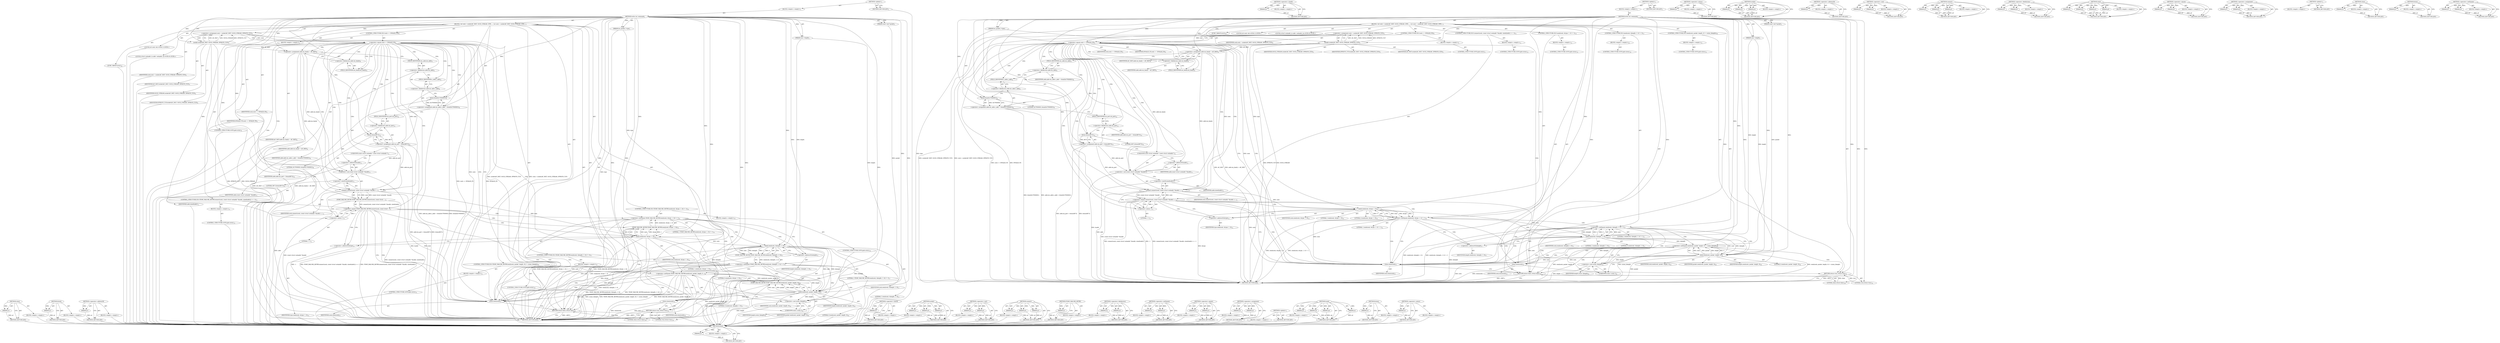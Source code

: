 digraph "&lt;operator&gt;.minus" {
vulnerable_151 [label=<(METHOD,htonl)>];
vulnerable_152 [label=<(PARAM,p1)>];
vulnerable_153 [label=<(BLOCK,&lt;empty&gt;,&lt;empty&gt;)>];
vulnerable_154 [label=<(METHOD_RETURN,ANY)>];
vulnerable_174 [label=<(METHOD,&lt;operator&gt;.sizeOf)>];
vulnerable_175 [label=<(PARAM,p1)>];
vulnerable_176 [label=<(BLOCK,&lt;empty&gt;,&lt;empty&gt;)>];
vulnerable_177 [label=<(METHOD_RETURN,ANY)>];
vulnerable_6 [label=<(METHOD,&lt;global&gt;)<SUB>1</SUB>>];
vulnerable_7 [label=<(BLOCK,&lt;empty&gt;,&lt;empty&gt;)<SUB>1</SUB>>];
vulnerable_8 [label=<(METHOD,write_hci_command)<SUB>1</SUB>>];
vulnerable_9 [label=<(PARAM,hci_packet_t type)<SUB>1</SUB>>];
vulnerable_10 [label=<(PARAM,const void *packet)<SUB>1</SUB>>];
vulnerable_11 [label=<(PARAM,size_t length)<SUB>1</SUB>>];
vulnerable_12 [label=<(BLOCK,{
 int sock = socket(AF_INET, SOCK_STREAM, IPPR...,{
 int sock = socket(AF_INET, SOCK_STREAM, IPPR...)<SUB>1</SUB>>];
vulnerable_13 [label="<(LOCAL,int sock: int)<SUB>2</SUB>>"];
vulnerable_14 [label=<(&lt;operator&gt;.assignment,sock = socket(AF_INET, SOCK_STREAM, IPPROTO_TCP))<SUB>2</SUB>>];
vulnerable_15 [label=<(IDENTIFIER,sock,sock = socket(AF_INET, SOCK_STREAM, IPPROTO_TCP))<SUB>2</SUB>>];
vulnerable_16 [label=<(socket,socket(AF_INET, SOCK_STREAM, IPPROTO_TCP))<SUB>2</SUB>>];
vulnerable_17 [label=<(IDENTIFIER,AF_INET,socket(AF_INET, SOCK_STREAM, IPPROTO_TCP))<SUB>2</SUB>>];
vulnerable_18 [label=<(IDENTIFIER,SOCK_STREAM,socket(AF_INET, SOCK_STREAM, IPPROTO_TCP))<SUB>2</SUB>>];
vulnerable_19 [label=<(IDENTIFIER,IPPROTO_TCP,socket(AF_INET, SOCK_STREAM, IPPROTO_TCP))<SUB>2</SUB>>];
vulnerable_20 [label=<(CONTROL_STRUCTURE,IF,if (sock == INVALID_FD))<SUB>3</SUB>>];
vulnerable_21 [label=<(&lt;operator&gt;.equals,sock == INVALID_FD)<SUB>3</SUB>>];
vulnerable_22 [label=<(IDENTIFIER,sock,sock == INVALID_FD)<SUB>3</SUB>>];
vulnerable_23 [label=<(IDENTIFIER,INVALID_FD,sock == INVALID_FD)<SUB>3</SUB>>];
vulnerable_24 [label=<(BLOCK,&lt;empty&gt;,&lt;empty&gt;)<SUB>4</SUB>>];
vulnerable_25 [label=<(CONTROL_STRUCTURE,GOTO,goto error;)<SUB>4</SUB>>];
vulnerable_26 [label="<(LOCAL,struct sockaddr_in addr: sockaddr_in)<SUB>6</SUB>>"];
vulnerable_27 [label=<(&lt;operator&gt;.assignment,addr.sin_family = AF_INET)<SUB>8</SUB>>];
vulnerable_28 [label=<(&lt;operator&gt;.fieldAccess,addr.sin_family)<SUB>8</SUB>>];
vulnerable_29 [label=<(IDENTIFIER,addr,addr.sin_family = AF_INET)<SUB>8</SUB>>];
vulnerable_30 [label=<(FIELD_IDENTIFIER,sin_family,sin_family)<SUB>8</SUB>>];
vulnerable_31 [label=<(IDENTIFIER,AF_INET,addr.sin_family = AF_INET)<SUB>8</SUB>>];
vulnerable_32 [label=<(&lt;operator&gt;.assignment,addr.sin_addr.s_addr = htonl(0x7F000001))<SUB>9</SUB>>];
vulnerable_33 [label=<(&lt;operator&gt;.fieldAccess,addr.sin_addr.s_addr)<SUB>9</SUB>>];
vulnerable_34 [label=<(&lt;operator&gt;.fieldAccess,addr.sin_addr)<SUB>9</SUB>>];
vulnerable_35 [label=<(IDENTIFIER,addr,addr.sin_addr.s_addr = htonl(0x7F000001))<SUB>9</SUB>>];
vulnerable_36 [label=<(FIELD_IDENTIFIER,sin_addr,sin_addr)<SUB>9</SUB>>];
vulnerable_37 [label=<(FIELD_IDENTIFIER,s_addr,s_addr)<SUB>9</SUB>>];
vulnerable_38 [label=<(htonl,htonl(0x7F000001))<SUB>9</SUB>>];
vulnerable_39 [label=<(LITERAL,0x7F000001,htonl(0x7F000001))<SUB>9</SUB>>];
vulnerable_40 [label=<(&lt;operator&gt;.assignment,addr.sin_port = htons(8873))<SUB>10</SUB>>];
vulnerable_41 [label=<(&lt;operator&gt;.fieldAccess,addr.sin_port)<SUB>10</SUB>>];
vulnerable_42 [label=<(IDENTIFIER,addr,addr.sin_port = htons(8873))<SUB>10</SUB>>];
vulnerable_43 [label=<(FIELD_IDENTIFIER,sin_port,sin_port)<SUB>10</SUB>>];
vulnerable_44 [label=<(htons,htons(8873))<SUB>10</SUB>>];
vulnerable_45 [label=<(LITERAL,8873,htons(8873))<SUB>10</SUB>>];
vulnerable_46 [label=<(CONTROL_STRUCTURE,IF,if (connect(sock, (const struct sockaddr *)&amp;addr, sizeof(addr)) == -1))<SUB>11</SUB>>];
vulnerable_47 [label=<(&lt;operator&gt;.equals,connect(sock, (const struct sockaddr *)&amp;addr, s...)<SUB>11</SUB>>];
vulnerable_48 [label=<(connect,connect(sock, (const struct sockaddr *)&amp;addr, s...)<SUB>11</SUB>>];
vulnerable_49 [label=<(IDENTIFIER,sock,connect(sock, (const struct sockaddr *)&amp;addr, s...)<SUB>11</SUB>>];
vulnerable_50 [label=<(&lt;operator&gt;.cast,(const struct sockaddr *)&amp;addr)<SUB>11</SUB>>];
vulnerable_51 [label=<(UNKNOWN,const struct sockaddr *,const struct sockaddr *)<SUB>11</SUB>>];
vulnerable_52 [label=<(&lt;operator&gt;.addressOf,&amp;addr)<SUB>11</SUB>>];
vulnerable_53 [label=<(IDENTIFIER,addr,(const struct sockaddr *)&amp;addr)<SUB>11</SUB>>];
vulnerable_54 [label=<(&lt;operator&gt;.sizeOf,sizeof(addr))<SUB>11</SUB>>];
vulnerable_55 [label=<(IDENTIFIER,addr,sizeof(addr))<SUB>11</SUB>>];
vulnerable_56 [label=<(&lt;operator&gt;.minus,-1)<SUB>11</SUB>>];
vulnerable_57 [label=<(LITERAL,1,-1)<SUB>11</SUB>>];
vulnerable_58 [label=<(BLOCK,&lt;empty&gt;,&lt;empty&gt;)<SUB>12</SUB>>];
vulnerable_59 [label=<(CONTROL_STRUCTURE,GOTO,goto error;)<SUB>12</SUB>>];
vulnerable_60 [label=<(CONTROL_STRUCTURE,IF,if (send(sock, &amp;type, 1, 0) != 1))<SUB>14</SUB>>];
vulnerable_61 [label=<(&lt;operator&gt;.notEquals,send(sock, &amp;type, 1, 0) != 1)<SUB>14</SUB>>];
vulnerable_62 [label=<(send,send(sock, &amp;type, 1, 0))<SUB>14</SUB>>];
vulnerable_63 [label=<(IDENTIFIER,sock,send(sock, &amp;type, 1, 0))<SUB>14</SUB>>];
vulnerable_64 [label=<(&lt;operator&gt;.addressOf,&amp;type)<SUB>14</SUB>>];
vulnerable_65 [label=<(IDENTIFIER,type,send(sock, &amp;type, 1, 0))<SUB>14</SUB>>];
vulnerable_66 [label=<(LITERAL,1,send(sock, &amp;type, 1, 0))<SUB>14</SUB>>];
vulnerable_67 [label=<(LITERAL,0,send(sock, &amp;type, 1, 0))<SUB>14</SUB>>];
vulnerable_68 [label=<(LITERAL,1,send(sock, &amp;type, 1, 0) != 1)<SUB>14</SUB>>];
vulnerable_69 [label=<(BLOCK,&lt;empty&gt;,&lt;empty&gt;)<SUB>15</SUB>>];
vulnerable_70 [label=<(CONTROL_STRUCTURE,GOTO,goto error;)<SUB>15</SUB>>];
vulnerable_71 [label=<(CONTROL_STRUCTURE,IF,if (send(sock, &amp;length, 2, 0) != 2))<SUB>17</SUB>>];
vulnerable_72 [label=<(&lt;operator&gt;.notEquals,send(sock, &amp;length, 2, 0) != 2)<SUB>17</SUB>>];
vulnerable_73 [label=<(send,send(sock, &amp;length, 2, 0))<SUB>17</SUB>>];
vulnerable_74 [label=<(IDENTIFIER,sock,send(sock, &amp;length, 2, 0))<SUB>17</SUB>>];
vulnerable_75 [label=<(&lt;operator&gt;.addressOf,&amp;length)<SUB>17</SUB>>];
vulnerable_76 [label=<(IDENTIFIER,length,send(sock, &amp;length, 2, 0))<SUB>17</SUB>>];
vulnerable_77 [label=<(LITERAL,2,send(sock, &amp;length, 2, 0))<SUB>17</SUB>>];
vulnerable_78 [label=<(LITERAL,0,send(sock, &amp;length, 2, 0))<SUB>17</SUB>>];
vulnerable_79 [label=<(LITERAL,2,send(sock, &amp;length, 2, 0) != 2)<SUB>17</SUB>>];
vulnerable_80 [label=<(BLOCK,&lt;empty&gt;,&lt;empty&gt;)<SUB>18</SUB>>];
vulnerable_81 [label=<(CONTROL_STRUCTURE,GOTO,goto error;)<SUB>18</SUB>>];
vulnerable_82 [label=<(CONTROL_STRUCTURE,IF,if (send(sock, packet, length, 0) != (ssize_t)length))<SUB>20</SUB>>];
vulnerable_83 [label=<(&lt;operator&gt;.notEquals,send(sock, packet, length, 0) != (ssize_t)length)<SUB>20</SUB>>];
vulnerable_84 [label=<(send,send(sock, packet, length, 0))<SUB>20</SUB>>];
vulnerable_85 [label=<(IDENTIFIER,sock,send(sock, packet, length, 0))<SUB>20</SUB>>];
vulnerable_86 [label=<(IDENTIFIER,packet,send(sock, packet, length, 0))<SUB>20</SUB>>];
vulnerable_87 [label=<(IDENTIFIER,length,send(sock, packet, length, 0))<SUB>20</SUB>>];
vulnerable_88 [label=<(LITERAL,0,send(sock, packet, length, 0))<SUB>20</SUB>>];
vulnerable_89 [label=<(&lt;operator&gt;.cast,(ssize_t)length)<SUB>20</SUB>>];
vulnerable_90 [label=<(UNKNOWN,ssize_t,ssize_t)<SUB>20</SUB>>];
vulnerable_91 [label=<(IDENTIFIER,length,(ssize_t)length)<SUB>20</SUB>>];
vulnerable_92 [label=<(BLOCK,&lt;empty&gt;,&lt;empty&gt;)<SUB>21</SUB>>];
vulnerable_93 [label=<(CONTROL_STRUCTURE,GOTO,goto error;)<SUB>21</SUB>>];
vulnerable_94 [label=<(close,close(sock))<SUB>23</SUB>>];
vulnerable_95 [label=<(IDENTIFIER,sock,close(sock))<SUB>23</SUB>>];
vulnerable_96 [label=<(RETURN,return true;,return true;)<SUB>24</SUB>>];
vulnerable_97 [label=<(LITERAL,true,return true;)<SUB>24</SUB>>];
vulnerable_98 [label=<(JUMP_TARGET,error)<SUB>26</SUB>>];
vulnerable_99 [label=<(close,close(sock))<SUB>27</SUB>>];
vulnerable_100 [label=<(IDENTIFIER,sock,close(sock))<SUB>27</SUB>>];
vulnerable_101 [label=<(RETURN,return false;,return false;)<SUB>28</SUB>>];
vulnerable_102 [label=<(LITERAL,false,return false;)<SUB>28</SUB>>];
vulnerable_103 [label=<(METHOD_RETURN,bool)<SUB>1</SUB>>];
vulnerable_105 [label=<(METHOD_RETURN,ANY)<SUB>1</SUB>>];
vulnerable_178 [label=<(METHOD,&lt;operator&gt;.minus)>];
vulnerable_179 [label=<(PARAM,p1)>];
vulnerable_180 [label=<(BLOCK,&lt;empty&gt;,&lt;empty&gt;)>];
vulnerable_181 [label=<(METHOD_RETURN,ANY)>];
vulnerable_135 [label=<(METHOD,socket)>];
vulnerable_136 [label=<(PARAM,p1)>];
vulnerable_137 [label=<(PARAM,p2)>];
vulnerable_138 [label=<(PARAM,p3)>];
vulnerable_139 [label=<(BLOCK,&lt;empty&gt;,&lt;empty&gt;)>];
vulnerable_140 [label=<(METHOD_RETURN,ANY)>];
vulnerable_170 [label=<(METHOD,&lt;operator&gt;.addressOf)>];
vulnerable_171 [label=<(PARAM,p1)>];
vulnerable_172 [label=<(BLOCK,&lt;empty&gt;,&lt;empty&gt;)>];
vulnerable_173 [label=<(METHOD_RETURN,ANY)>];
vulnerable_165 [label=<(METHOD,&lt;operator&gt;.cast)>];
vulnerable_166 [label=<(PARAM,p1)>];
vulnerable_167 [label=<(PARAM,p2)>];
vulnerable_168 [label=<(BLOCK,&lt;empty&gt;,&lt;empty&gt;)>];
vulnerable_169 [label=<(METHOD_RETURN,ANY)>];
vulnerable_159 [label=<(METHOD,connect)>];
vulnerable_160 [label=<(PARAM,p1)>];
vulnerable_161 [label=<(PARAM,p2)>];
vulnerable_162 [label=<(PARAM,p3)>];
vulnerable_163 [label=<(BLOCK,&lt;empty&gt;,&lt;empty&gt;)>];
vulnerable_164 [label=<(METHOD_RETURN,ANY)>];
vulnerable_146 [label=<(METHOD,&lt;operator&gt;.fieldAccess)>];
vulnerable_147 [label=<(PARAM,p1)>];
vulnerable_148 [label=<(PARAM,p2)>];
vulnerable_149 [label=<(BLOCK,&lt;empty&gt;,&lt;empty&gt;)>];
vulnerable_150 [label=<(METHOD_RETURN,ANY)>];
vulnerable_187 [label=<(METHOD,send)>];
vulnerable_188 [label=<(PARAM,p1)>];
vulnerable_189 [label=<(PARAM,p2)>];
vulnerable_190 [label=<(PARAM,p3)>];
vulnerable_191 [label=<(PARAM,p4)>];
vulnerable_192 [label=<(BLOCK,&lt;empty&gt;,&lt;empty&gt;)>];
vulnerable_193 [label=<(METHOD_RETURN,ANY)>];
vulnerable_141 [label=<(METHOD,&lt;operator&gt;.equals)>];
vulnerable_142 [label=<(PARAM,p1)>];
vulnerable_143 [label=<(PARAM,p2)>];
vulnerable_144 [label=<(BLOCK,&lt;empty&gt;,&lt;empty&gt;)>];
vulnerable_145 [label=<(METHOD_RETURN,ANY)>];
vulnerable_130 [label=<(METHOD,&lt;operator&gt;.assignment)>];
vulnerable_131 [label=<(PARAM,p1)>];
vulnerable_132 [label=<(PARAM,p2)>];
vulnerable_133 [label=<(BLOCK,&lt;empty&gt;,&lt;empty&gt;)>];
vulnerable_134 [label=<(METHOD_RETURN,ANY)>];
vulnerable_124 [label=<(METHOD,&lt;global&gt;)<SUB>1</SUB>>];
vulnerable_125 [label=<(BLOCK,&lt;empty&gt;,&lt;empty&gt;)>];
vulnerable_126 [label=<(METHOD_RETURN,ANY)>];
vulnerable_194 [label=<(METHOD,close)>];
vulnerable_195 [label=<(PARAM,p1)>];
vulnerable_196 [label=<(BLOCK,&lt;empty&gt;,&lt;empty&gt;)>];
vulnerable_197 [label=<(METHOD_RETURN,ANY)>];
vulnerable_155 [label=<(METHOD,htons)>];
vulnerable_156 [label=<(PARAM,p1)>];
vulnerable_157 [label=<(BLOCK,&lt;empty&gt;,&lt;empty&gt;)>];
vulnerable_158 [label=<(METHOD_RETURN,ANY)>];
vulnerable_182 [label=<(METHOD,&lt;operator&gt;.notEquals)>];
vulnerable_183 [label=<(PARAM,p1)>];
vulnerable_184 [label=<(PARAM,p2)>];
vulnerable_185 [label=<(BLOCK,&lt;empty&gt;,&lt;empty&gt;)>];
vulnerable_186 [label=<(METHOD_RETURN,ANY)>];
fixed_202 [label=<(METHOD,close)>];
fixed_203 [label=<(PARAM,p1)>];
fixed_204 [label=<(BLOCK,&lt;empty&gt;,&lt;empty&gt;)>];
fixed_205 [label=<(METHOD_RETURN,ANY)>];
fixed_155 [label=<(METHOD,htonl)>];
fixed_156 [label=<(PARAM,p1)>];
fixed_157 [label=<(BLOCK,&lt;empty&gt;,&lt;empty&gt;)>];
fixed_158 [label=<(METHOD_RETURN,ANY)>];
fixed_178 [label=<(METHOD,&lt;operator&gt;.addressOf)>];
fixed_179 [label=<(PARAM,p1)>];
fixed_180 [label=<(BLOCK,&lt;empty&gt;,&lt;empty&gt;)>];
fixed_181 [label=<(METHOD_RETURN,ANY)>];
fixed_6 [label=<(METHOD,&lt;global&gt;)<SUB>1</SUB>>];
fixed_7 [label=<(BLOCK,&lt;empty&gt;,&lt;empty&gt;)<SUB>1</SUB>>];
fixed_8 [label=<(METHOD,write_hci_command)<SUB>1</SUB>>];
fixed_9 [label=<(PARAM,hci_packet_t type)<SUB>1</SUB>>];
fixed_10 [label=<(PARAM,const void *packet)<SUB>1</SUB>>];
fixed_11 [label=<(PARAM,size_t length)<SUB>1</SUB>>];
fixed_12 [label=<(BLOCK,{
 int sock = socket(AF_INET, SOCK_STREAM, IPPR...,{
 int sock = socket(AF_INET, SOCK_STREAM, IPPR...)<SUB>1</SUB>>];
fixed_13 [label="<(LOCAL,int sock: int)<SUB>2</SUB>>"];
fixed_14 [label=<(&lt;operator&gt;.assignment,sock = socket(AF_INET, SOCK_STREAM, IPPROTO_TCP))<SUB>2</SUB>>];
fixed_15 [label=<(IDENTIFIER,sock,sock = socket(AF_INET, SOCK_STREAM, IPPROTO_TCP))<SUB>2</SUB>>];
fixed_16 [label=<(socket,socket(AF_INET, SOCK_STREAM, IPPROTO_TCP))<SUB>2</SUB>>];
fixed_17 [label=<(IDENTIFIER,AF_INET,socket(AF_INET, SOCK_STREAM, IPPROTO_TCP))<SUB>2</SUB>>];
fixed_18 [label=<(IDENTIFIER,SOCK_STREAM,socket(AF_INET, SOCK_STREAM, IPPROTO_TCP))<SUB>2</SUB>>];
fixed_19 [label=<(IDENTIFIER,IPPROTO_TCP,socket(AF_INET, SOCK_STREAM, IPPROTO_TCP))<SUB>2</SUB>>];
fixed_20 [label=<(CONTROL_STRUCTURE,IF,if (sock == INVALID_FD))<SUB>3</SUB>>];
fixed_21 [label=<(&lt;operator&gt;.equals,sock == INVALID_FD)<SUB>3</SUB>>];
fixed_22 [label=<(IDENTIFIER,sock,sock == INVALID_FD)<SUB>3</SUB>>];
fixed_23 [label=<(IDENTIFIER,INVALID_FD,sock == INVALID_FD)<SUB>3</SUB>>];
fixed_24 [label=<(BLOCK,&lt;empty&gt;,&lt;empty&gt;)<SUB>4</SUB>>];
fixed_25 [label=<(CONTROL_STRUCTURE,GOTO,goto error;)<SUB>4</SUB>>];
fixed_26 [label="<(LOCAL,struct sockaddr_in addr: sockaddr_in)<SUB>6</SUB>>"];
fixed_27 [label=<(&lt;operator&gt;.assignment,addr.sin_family = AF_INET)<SUB>8</SUB>>];
fixed_28 [label=<(&lt;operator&gt;.fieldAccess,addr.sin_family)<SUB>8</SUB>>];
fixed_29 [label=<(IDENTIFIER,addr,addr.sin_family = AF_INET)<SUB>8</SUB>>];
fixed_30 [label=<(FIELD_IDENTIFIER,sin_family,sin_family)<SUB>8</SUB>>];
fixed_31 [label=<(IDENTIFIER,AF_INET,addr.sin_family = AF_INET)<SUB>8</SUB>>];
fixed_32 [label=<(&lt;operator&gt;.assignment,addr.sin_addr.s_addr = htonl(0x7F000001))<SUB>9</SUB>>];
fixed_33 [label=<(&lt;operator&gt;.fieldAccess,addr.sin_addr.s_addr)<SUB>9</SUB>>];
fixed_34 [label=<(&lt;operator&gt;.fieldAccess,addr.sin_addr)<SUB>9</SUB>>];
fixed_35 [label=<(IDENTIFIER,addr,addr.sin_addr.s_addr = htonl(0x7F000001))<SUB>9</SUB>>];
fixed_36 [label=<(FIELD_IDENTIFIER,sin_addr,sin_addr)<SUB>9</SUB>>];
fixed_37 [label=<(FIELD_IDENTIFIER,s_addr,s_addr)<SUB>9</SUB>>];
fixed_38 [label=<(htonl,htonl(0x7F000001))<SUB>9</SUB>>];
fixed_39 [label=<(LITERAL,0x7F000001,htonl(0x7F000001))<SUB>9</SUB>>];
fixed_40 [label=<(&lt;operator&gt;.assignment,addr.sin_port = htons(8873))<SUB>10</SUB>>];
fixed_41 [label=<(&lt;operator&gt;.fieldAccess,addr.sin_port)<SUB>10</SUB>>];
fixed_42 [label=<(IDENTIFIER,addr,addr.sin_port = htons(8873))<SUB>10</SUB>>];
fixed_43 [label=<(FIELD_IDENTIFIER,sin_port,sin_port)<SUB>10</SUB>>];
fixed_44 [label=<(htons,htons(8873))<SUB>10</SUB>>];
fixed_45 [label=<(LITERAL,8873,htons(8873))<SUB>10</SUB>>];
fixed_46 [label=<(CONTROL_STRUCTURE,IF,if (TEMP_FAILURE_RETRY(connect(sock, (const struct sockaddr *)&amp;addr, sizeof(addr))) == -1))<SUB>11</SUB>>];
fixed_47 [label=<(&lt;operator&gt;.equals,TEMP_FAILURE_RETRY(connect(sock, (const struct ...)<SUB>11</SUB>>];
fixed_48 [label=<(TEMP_FAILURE_RETRY,TEMP_FAILURE_RETRY(connect(sock, (const struct ...)<SUB>11</SUB>>];
fixed_49 [label=<(connect,connect(sock, (const struct sockaddr *)&amp;addr, s...)<SUB>11</SUB>>];
fixed_50 [label=<(IDENTIFIER,sock,connect(sock, (const struct sockaddr *)&amp;addr, s...)<SUB>11</SUB>>];
fixed_51 [label=<(&lt;operator&gt;.cast,(const struct sockaddr *)&amp;addr)<SUB>11</SUB>>];
fixed_52 [label=<(UNKNOWN,const struct sockaddr *,const struct sockaddr *)<SUB>11</SUB>>];
fixed_53 [label=<(&lt;operator&gt;.addressOf,&amp;addr)<SUB>11</SUB>>];
fixed_54 [label=<(IDENTIFIER,addr,(const struct sockaddr *)&amp;addr)<SUB>11</SUB>>];
fixed_55 [label=<(&lt;operator&gt;.sizeOf,sizeof(addr))<SUB>11</SUB>>];
fixed_56 [label=<(IDENTIFIER,addr,sizeof(addr))<SUB>11</SUB>>];
fixed_57 [label=<(&lt;operator&gt;.minus,-1)<SUB>11</SUB>>];
fixed_58 [label=<(LITERAL,1,-1)<SUB>11</SUB>>];
fixed_59 [label=<(BLOCK,&lt;empty&gt;,&lt;empty&gt;)<SUB>12</SUB>>];
fixed_60 [label=<(CONTROL_STRUCTURE,GOTO,goto error;)<SUB>12</SUB>>];
fixed_61 [label=<(CONTROL_STRUCTURE,IF,if (TEMP_FAILURE_RETRY(send(sock, &amp;type, 1, 0)) != 1))<SUB>14</SUB>>];
fixed_62 [label=<(&lt;operator&gt;.notEquals,TEMP_FAILURE_RETRY(send(sock, &amp;type, 1, 0)) != 1)<SUB>14</SUB>>];
fixed_63 [label=<(TEMP_FAILURE_RETRY,TEMP_FAILURE_RETRY(send(sock, &amp;type, 1, 0)))<SUB>14</SUB>>];
fixed_64 [label=<(send,send(sock, &amp;type, 1, 0))<SUB>14</SUB>>];
fixed_65 [label=<(IDENTIFIER,sock,send(sock, &amp;type, 1, 0))<SUB>14</SUB>>];
fixed_66 [label=<(&lt;operator&gt;.addressOf,&amp;type)<SUB>14</SUB>>];
fixed_67 [label=<(IDENTIFIER,type,send(sock, &amp;type, 1, 0))<SUB>14</SUB>>];
fixed_68 [label=<(LITERAL,1,send(sock, &amp;type, 1, 0))<SUB>14</SUB>>];
fixed_69 [label=<(LITERAL,0,send(sock, &amp;type, 1, 0))<SUB>14</SUB>>];
fixed_70 [label=<(LITERAL,1,TEMP_FAILURE_RETRY(send(sock, &amp;type, 1, 0)) != 1)<SUB>14</SUB>>];
fixed_71 [label=<(BLOCK,&lt;empty&gt;,&lt;empty&gt;)<SUB>15</SUB>>];
fixed_72 [label=<(CONTROL_STRUCTURE,GOTO,goto error;)<SUB>15</SUB>>];
fixed_73 [label=<(CONTROL_STRUCTURE,IF,if (TEMP_FAILURE_RETRY(send(sock, &amp;length, 2, 0)) != 2))<SUB>17</SUB>>];
fixed_74 [label=<(&lt;operator&gt;.notEquals,TEMP_FAILURE_RETRY(send(sock, &amp;length, 2, 0)) != 2)<SUB>17</SUB>>];
fixed_75 [label=<(TEMP_FAILURE_RETRY,TEMP_FAILURE_RETRY(send(sock, &amp;length, 2, 0)))<SUB>17</SUB>>];
fixed_76 [label=<(send,send(sock, &amp;length, 2, 0))<SUB>17</SUB>>];
fixed_77 [label=<(IDENTIFIER,sock,send(sock, &amp;length, 2, 0))<SUB>17</SUB>>];
fixed_78 [label=<(&lt;operator&gt;.addressOf,&amp;length)<SUB>17</SUB>>];
fixed_79 [label=<(IDENTIFIER,length,send(sock, &amp;length, 2, 0))<SUB>17</SUB>>];
fixed_80 [label=<(LITERAL,2,send(sock, &amp;length, 2, 0))<SUB>17</SUB>>];
fixed_81 [label=<(LITERAL,0,send(sock, &amp;length, 2, 0))<SUB>17</SUB>>];
fixed_82 [label=<(LITERAL,2,TEMP_FAILURE_RETRY(send(sock, &amp;length, 2, 0)) != 2)<SUB>17</SUB>>];
fixed_83 [label=<(BLOCK,&lt;empty&gt;,&lt;empty&gt;)<SUB>18</SUB>>];
fixed_84 [label=<(CONTROL_STRUCTURE,GOTO,goto error;)<SUB>18</SUB>>];
fixed_85 [label=<(CONTROL_STRUCTURE,IF,if (TEMP_FAILURE_RETRY(send(sock, packet, length, 0)) != (ssize_t)length))<SUB>20</SUB>>];
fixed_86 [label=<(&lt;operator&gt;.notEquals,TEMP_FAILURE_RETRY(send(sock, packet, length, 0...)<SUB>20</SUB>>];
fixed_87 [label=<(TEMP_FAILURE_RETRY,TEMP_FAILURE_RETRY(send(sock, packet, length, 0)))<SUB>20</SUB>>];
fixed_88 [label=<(send,send(sock, packet, length, 0))<SUB>20</SUB>>];
fixed_89 [label=<(IDENTIFIER,sock,send(sock, packet, length, 0))<SUB>20</SUB>>];
fixed_90 [label=<(IDENTIFIER,packet,send(sock, packet, length, 0))<SUB>20</SUB>>];
fixed_91 [label=<(IDENTIFIER,length,send(sock, packet, length, 0))<SUB>20</SUB>>];
fixed_92 [label=<(LITERAL,0,send(sock, packet, length, 0))<SUB>20</SUB>>];
fixed_93 [label=<(&lt;operator&gt;.cast,(ssize_t)length)<SUB>20</SUB>>];
fixed_94 [label=<(UNKNOWN,ssize_t,ssize_t)<SUB>20</SUB>>];
fixed_95 [label=<(IDENTIFIER,length,(ssize_t)length)<SUB>20</SUB>>];
fixed_96 [label=<(BLOCK,&lt;empty&gt;,&lt;empty&gt;)<SUB>21</SUB>>];
fixed_97 [label=<(CONTROL_STRUCTURE,GOTO,goto error;)<SUB>21</SUB>>];
fixed_98 [label=<(close,close(sock))<SUB>23</SUB>>];
fixed_99 [label=<(IDENTIFIER,sock,close(sock))<SUB>23</SUB>>];
fixed_100 [label=<(RETURN,return true;,return true;)<SUB>24</SUB>>];
fixed_101 [label=<(LITERAL,true,return true;)<SUB>24</SUB>>];
fixed_102 [label=<(JUMP_TARGET,error)<SUB>26</SUB>>];
fixed_103 [label=<(close,close(sock))<SUB>27</SUB>>];
fixed_104 [label=<(IDENTIFIER,sock,close(sock))<SUB>27</SUB>>];
fixed_105 [label=<(RETURN,return false;,return false;)<SUB>28</SUB>>];
fixed_106 [label=<(LITERAL,false,return false;)<SUB>28</SUB>>];
fixed_107 [label=<(METHOD_RETURN,bool)<SUB>1</SUB>>];
fixed_109 [label=<(METHOD_RETURN,ANY)<SUB>1</SUB>>];
fixed_182 [label=<(METHOD,&lt;operator&gt;.sizeOf)>];
fixed_183 [label=<(PARAM,p1)>];
fixed_184 [label=<(BLOCK,&lt;empty&gt;,&lt;empty&gt;)>];
fixed_185 [label=<(METHOD_RETURN,ANY)>];
fixed_139 [label=<(METHOD,socket)>];
fixed_140 [label=<(PARAM,p1)>];
fixed_141 [label=<(PARAM,p2)>];
fixed_142 [label=<(PARAM,p3)>];
fixed_143 [label=<(BLOCK,&lt;empty&gt;,&lt;empty&gt;)>];
fixed_144 [label=<(METHOD_RETURN,ANY)>];
fixed_173 [label=<(METHOD,&lt;operator&gt;.cast)>];
fixed_174 [label=<(PARAM,p1)>];
fixed_175 [label=<(PARAM,p2)>];
fixed_176 [label=<(BLOCK,&lt;empty&gt;,&lt;empty&gt;)>];
fixed_177 [label=<(METHOD_RETURN,ANY)>];
fixed_167 [label=<(METHOD,connect)>];
fixed_168 [label=<(PARAM,p1)>];
fixed_169 [label=<(PARAM,p2)>];
fixed_170 [label=<(PARAM,p3)>];
fixed_171 [label=<(BLOCK,&lt;empty&gt;,&lt;empty&gt;)>];
fixed_172 [label=<(METHOD_RETURN,ANY)>];
fixed_163 [label=<(METHOD,TEMP_FAILURE_RETRY)>];
fixed_164 [label=<(PARAM,p1)>];
fixed_165 [label=<(BLOCK,&lt;empty&gt;,&lt;empty&gt;)>];
fixed_166 [label=<(METHOD_RETURN,ANY)>];
fixed_150 [label=<(METHOD,&lt;operator&gt;.fieldAccess)>];
fixed_151 [label=<(PARAM,p1)>];
fixed_152 [label=<(PARAM,p2)>];
fixed_153 [label=<(BLOCK,&lt;empty&gt;,&lt;empty&gt;)>];
fixed_154 [label=<(METHOD_RETURN,ANY)>];
fixed_190 [label=<(METHOD,&lt;operator&gt;.notEquals)>];
fixed_191 [label=<(PARAM,p1)>];
fixed_192 [label=<(PARAM,p2)>];
fixed_193 [label=<(BLOCK,&lt;empty&gt;,&lt;empty&gt;)>];
fixed_194 [label=<(METHOD_RETURN,ANY)>];
fixed_145 [label=<(METHOD,&lt;operator&gt;.equals)>];
fixed_146 [label=<(PARAM,p1)>];
fixed_147 [label=<(PARAM,p2)>];
fixed_148 [label=<(BLOCK,&lt;empty&gt;,&lt;empty&gt;)>];
fixed_149 [label=<(METHOD_RETURN,ANY)>];
fixed_134 [label=<(METHOD,&lt;operator&gt;.assignment)>];
fixed_135 [label=<(PARAM,p1)>];
fixed_136 [label=<(PARAM,p2)>];
fixed_137 [label=<(BLOCK,&lt;empty&gt;,&lt;empty&gt;)>];
fixed_138 [label=<(METHOD_RETURN,ANY)>];
fixed_128 [label=<(METHOD,&lt;global&gt;)<SUB>1</SUB>>];
fixed_129 [label=<(BLOCK,&lt;empty&gt;,&lt;empty&gt;)>];
fixed_130 [label=<(METHOD_RETURN,ANY)>];
fixed_195 [label=<(METHOD,send)>];
fixed_196 [label=<(PARAM,p1)>];
fixed_197 [label=<(PARAM,p2)>];
fixed_198 [label=<(PARAM,p3)>];
fixed_199 [label=<(PARAM,p4)>];
fixed_200 [label=<(BLOCK,&lt;empty&gt;,&lt;empty&gt;)>];
fixed_201 [label=<(METHOD_RETURN,ANY)>];
fixed_159 [label=<(METHOD,htons)>];
fixed_160 [label=<(PARAM,p1)>];
fixed_161 [label=<(BLOCK,&lt;empty&gt;,&lt;empty&gt;)>];
fixed_162 [label=<(METHOD_RETURN,ANY)>];
fixed_186 [label=<(METHOD,&lt;operator&gt;.minus)>];
fixed_187 [label=<(PARAM,p1)>];
fixed_188 [label=<(BLOCK,&lt;empty&gt;,&lt;empty&gt;)>];
fixed_189 [label=<(METHOD_RETURN,ANY)>];
vulnerable_151 -> vulnerable_152  [key=0, label="AST: "];
vulnerable_151 -> vulnerable_152  [key=1, label="DDG: "];
vulnerable_151 -> vulnerable_153  [key=0, label="AST: "];
vulnerable_151 -> vulnerable_154  [key=0, label="AST: "];
vulnerable_151 -> vulnerable_154  [key=1, label="CFG: "];
vulnerable_152 -> vulnerable_154  [key=0, label="DDG: p1"];
vulnerable_174 -> vulnerable_175  [key=0, label="AST: "];
vulnerable_174 -> vulnerable_175  [key=1, label="DDG: "];
vulnerable_174 -> vulnerable_176  [key=0, label="AST: "];
vulnerable_174 -> vulnerable_177  [key=0, label="AST: "];
vulnerable_174 -> vulnerable_177  [key=1, label="CFG: "];
vulnerable_175 -> vulnerable_177  [key=0, label="DDG: p1"];
vulnerable_6 -> vulnerable_7  [key=0, label="AST: "];
vulnerable_6 -> vulnerable_105  [key=0, label="AST: "];
vulnerable_6 -> vulnerable_105  [key=1, label="CFG: "];
vulnerable_7 -> vulnerable_8  [key=0, label="AST: "];
vulnerable_8 -> vulnerable_9  [key=0, label="AST: "];
vulnerable_8 -> vulnerable_9  [key=1, label="DDG: "];
vulnerable_8 -> vulnerable_10  [key=0, label="AST: "];
vulnerable_8 -> vulnerable_10  [key=1, label="DDG: "];
vulnerable_8 -> vulnerable_11  [key=0, label="AST: "];
vulnerable_8 -> vulnerable_11  [key=1, label="DDG: "];
vulnerable_8 -> vulnerable_12  [key=0, label="AST: "];
vulnerable_8 -> vulnerable_103  [key=0, label="AST: "];
vulnerable_8 -> vulnerable_16  [key=0, label="CFG: "];
vulnerable_8 -> vulnerable_16  [key=1, label="DDG: "];
vulnerable_8 -> vulnerable_27  [key=0, label="DDG: "];
vulnerable_8 -> vulnerable_96  [key=0, label="DDG: "];
vulnerable_8 -> vulnerable_101  [key=0, label="DDG: "];
vulnerable_8 -> vulnerable_94  [key=0, label="DDG: "];
vulnerable_8 -> vulnerable_97  [key=0, label="DDG: "];
vulnerable_8 -> vulnerable_99  [key=0, label="DDG: "];
vulnerable_8 -> vulnerable_102  [key=0, label="DDG: "];
vulnerable_8 -> vulnerable_21  [key=0, label="DDG: "];
vulnerable_8 -> vulnerable_38  [key=0, label="DDG: "];
vulnerable_8 -> vulnerable_44  [key=0, label="DDG: "];
vulnerable_8 -> vulnerable_61  [key=0, label="DDG: "];
vulnerable_8 -> vulnerable_72  [key=0, label="DDG: "];
vulnerable_8 -> vulnerable_83  [key=0, label="DDG: "];
vulnerable_8 -> vulnerable_48  [key=0, label="DDG: "];
vulnerable_8 -> vulnerable_56  [key=0, label="DDG: "];
vulnerable_8 -> vulnerable_62  [key=0, label="DDG: "];
vulnerable_8 -> vulnerable_73  [key=0, label="DDG: "];
vulnerable_8 -> vulnerable_84  [key=0, label="DDG: "];
vulnerable_8 -> vulnerable_89  [key=0, label="DDG: "];
vulnerable_8 -> vulnerable_50  [key=0, label="DDG: "];
vulnerable_9 -> vulnerable_103  [key=0, label="DDG: type"];
vulnerable_9 -> vulnerable_62  [key=0, label="DDG: type"];
vulnerable_10 -> vulnerable_84  [key=0, label="DDG: packet"];
vulnerable_11 -> vulnerable_73  [key=0, label="DDG: length"];
vulnerable_11 -> vulnerable_84  [key=0, label="DDG: length"];
vulnerable_12 -> vulnerable_13  [key=0, label="AST: "];
vulnerable_12 -> vulnerable_14  [key=0, label="AST: "];
vulnerable_12 -> vulnerable_20  [key=0, label="AST: "];
vulnerable_12 -> vulnerable_26  [key=0, label="AST: "];
vulnerable_12 -> vulnerable_27  [key=0, label="AST: "];
vulnerable_12 -> vulnerable_32  [key=0, label="AST: "];
vulnerable_12 -> vulnerable_40  [key=0, label="AST: "];
vulnerable_12 -> vulnerable_46  [key=0, label="AST: "];
vulnerable_12 -> vulnerable_60  [key=0, label="AST: "];
vulnerable_12 -> vulnerable_71  [key=0, label="AST: "];
vulnerable_12 -> vulnerable_82  [key=0, label="AST: "];
vulnerable_12 -> vulnerable_94  [key=0, label="AST: "];
vulnerable_12 -> vulnerable_96  [key=0, label="AST: "];
vulnerable_12 -> vulnerable_98  [key=0, label="AST: "];
vulnerable_12 -> vulnerable_99  [key=0, label="AST: "];
vulnerable_12 -> vulnerable_101  [key=0, label="AST: "];
vulnerable_14 -> vulnerable_15  [key=0, label="AST: "];
vulnerable_14 -> vulnerable_16  [key=0, label="AST: "];
vulnerable_14 -> vulnerable_21  [key=0, label="CFG: "];
vulnerable_14 -> vulnerable_21  [key=1, label="DDG: sock"];
vulnerable_14 -> vulnerable_103  [key=0, label="DDG: socket(AF_INET, SOCK_STREAM, IPPROTO_TCP)"];
vulnerable_14 -> vulnerable_103  [key=1, label="DDG: sock = socket(AF_INET, SOCK_STREAM, IPPROTO_TCP)"];
vulnerable_16 -> vulnerable_17  [key=0, label="AST: "];
vulnerable_16 -> vulnerable_18  [key=0, label="AST: "];
vulnerable_16 -> vulnerable_19  [key=0, label="AST: "];
vulnerable_16 -> vulnerable_14  [key=0, label="CFG: "];
vulnerable_16 -> vulnerable_14  [key=1, label="DDG: AF_INET"];
vulnerable_16 -> vulnerable_14  [key=2, label="DDG: SOCK_STREAM"];
vulnerable_16 -> vulnerable_14  [key=3, label="DDG: IPPROTO_TCP"];
vulnerable_16 -> vulnerable_103  [key=0, label="DDG: IPPROTO_TCP"];
vulnerable_16 -> vulnerable_103  [key=1, label="DDG: SOCK_STREAM"];
vulnerable_16 -> vulnerable_27  [key=0, label="DDG: AF_INET"];
vulnerable_20 -> vulnerable_21  [key=0, label="AST: "];
vulnerable_20 -> vulnerable_24  [key=0, label="AST: "];
vulnerable_21 -> vulnerable_22  [key=0, label="AST: "];
vulnerable_21 -> vulnerable_23  [key=0, label="AST: "];
vulnerable_21 -> vulnerable_99  [key=0, label="CFG: "];
vulnerable_21 -> vulnerable_99  [key=1, label="DDG: sock"];
vulnerable_21 -> vulnerable_99  [key=2, label="CDG: "];
vulnerable_21 -> vulnerable_30  [key=0, label="CFG: "];
vulnerable_21 -> vulnerable_30  [key=1, label="CDG: "];
vulnerable_21 -> vulnerable_103  [key=0, label="DDG: sock == INVALID_FD"];
vulnerable_21 -> vulnerable_103  [key=1, label="DDG: INVALID_FD"];
vulnerable_21 -> vulnerable_48  [key=0, label="DDG: sock"];
vulnerable_21 -> vulnerable_48  [key=1, label="CDG: "];
vulnerable_21 -> vulnerable_47  [key=0, label="CDG: "];
vulnerable_21 -> vulnerable_34  [key=0, label="CDG: "];
vulnerable_21 -> vulnerable_32  [key=0, label="CDG: "];
vulnerable_21 -> vulnerable_51  [key=0, label="CDG: "];
vulnerable_21 -> vulnerable_28  [key=0, label="CDG: "];
vulnerable_21 -> vulnerable_52  [key=0, label="CDG: "];
vulnerable_21 -> vulnerable_37  [key=0, label="CDG: "];
vulnerable_21 -> vulnerable_38  [key=0, label="CDG: "];
vulnerable_21 -> vulnerable_56  [key=0, label="CDG: "];
vulnerable_21 -> vulnerable_27  [key=0, label="CDG: "];
vulnerable_21 -> vulnerable_40  [key=0, label="CDG: "];
vulnerable_21 -> vulnerable_50  [key=0, label="CDG: "];
vulnerable_21 -> vulnerable_44  [key=0, label="CDG: "];
vulnerable_21 -> vulnerable_101  [key=0, label="CDG: "];
vulnerable_21 -> vulnerable_54  [key=0, label="CDG: "];
vulnerable_21 -> vulnerable_43  [key=0, label="CDG: "];
vulnerable_21 -> vulnerable_33  [key=0, label="CDG: "];
vulnerable_21 -> vulnerable_36  [key=0, label="CDG: "];
vulnerable_21 -> vulnerable_41  [key=0, label="CDG: "];
vulnerable_24 -> vulnerable_25  [key=0, label="AST: "];
vulnerable_27 -> vulnerable_28  [key=0, label="AST: "];
vulnerable_27 -> vulnerable_31  [key=0, label="AST: "];
vulnerable_27 -> vulnerable_36  [key=0, label="CFG: "];
vulnerable_27 -> vulnerable_103  [key=0, label="DDG: AF_INET"];
vulnerable_27 -> vulnerable_103  [key=1, label="DDG: addr.sin_family = AF_INET"];
vulnerable_27 -> vulnerable_48  [key=0, label="DDG: addr.sin_family"];
vulnerable_27 -> vulnerable_50  [key=0, label="DDG: addr.sin_family"];
vulnerable_28 -> vulnerable_29  [key=0, label="AST: "];
vulnerable_28 -> vulnerable_30  [key=0, label="AST: "];
vulnerable_28 -> vulnerable_27  [key=0, label="CFG: "];
vulnerable_30 -> vulnerable_28  [key=0, label="CFG: "];
vulnerable_32 -> vulnerable_33  [key=0, label="AST: "];
vulnerable_32 -> vulnerable_38  [key=0, label="AST: "];
vulnerable_32 -> vulnerable_43  [key=0, label="CFG: "];
vulnerable_32 -> vulnerable_103  [key=0, label="DDG: htonl(0x7F000001)"];
vulnerable_32 -> vulnerable_103  [key=1, label="DDG: addr.sin_addr.s_addr = htonl(0x7F000001)"];
vulnerable_33 -> vulnerable_34  [key=0, label="AST: "];
vulnerable_33 -> vulnerable_37  [key=0, label="AST: "];
vulnerable_33 -> vulnerable_38  [key=0, label="CFG: "];
vulnerable_34 -> vulnerable_35  [key=0, label="AST: "];
vulnerable_34 -> vulnerable_36  [key=0, label="AST: "];
vulnerable_34 -> vulnerable_37  [key=0, label="CFG: "];
vulnerable_36 -> vulnerable_34  [key=0, label="CFG: "];
vulnerable_37 -> vulnerable_33  [key=0, label="CFG: "];
vulnerable_38 -> vulnerable_39  [key=0, label="AST: "];
vulnerable_38 -> vulnerable_32  [key=0, label="CFG: "];
vulnerable_38 -> vulnerable_32  [key=1, label="DDG: 0x7F000001"];
vulnerable_40 -> vulnerable_41  [key=0, label="AST: "];
vulnerable_40 -> vulnerable_44  [key=0, label="AST: "];
vulnerable_40 -> vulnerable_51  [key=0, label="CFG: "];
vulnerable_40 -> vulnerable_103  [key=0, label="DDG: htons(8873)"];
vulnerable_40 -> vulnerable_103  [key=1, label="DDG: addr.sin_port = htons(8873)"];
vulnerable_40 -> vulnerable_48  [key=0, label="DDG: addr.sin_port"];
vulnerable_40 -> vulnerable_50  [key=0, label="DDG: addr.sin_port"];
vulnerable_41 -> vulnerable_42  [key=0, label="AST: "];
vulnerable_41 -> vulnerable_43  [key=0, label="AST: "];
vulnerable_41 -> vulnerable_44  [key=0, label="CFG: "];
vulnerable_43 -> vulnerable_41  [key=0, label="CFG: "];
vulnerable_44 -> vulnerable_45  [key=0, label="AST: "];
vulnerable_44 -> vulnerable_40  [key=0, label="CFG: "];
vulnerable_44 -> vulnerable_40  [key=1, label="DDG: 8873"];
vulnerable_46 -> vulnerable_47  [key=0, label="AST: "];
vulnerable_46 -> vulnerable_58  [key=0, label="AST: "];
vulnerable_47 -> vulnerable_48  [key=0, label="AST: "];
vulnerable_47 -> vulnerable_56  [key=0, label="AST: "];
vulnerable_47 -> vulnerable_99  [key=0, label="CFG: "];
vulnerable_47 -> vulnerable_99  [key=1, label="CDG: "];
vulnerable_47 -> vulnerable_64  [key=0, label="CFG: "];
vulnerable_47 -> vulnerable_64  [key=1, label="CDG: "];
vulnerable_47 -> vulnerable_103  [key=0, label="DDG: connect(sock, (const struct sockaddr *)&amp;addr, sizeof(addr))"];
vulnerable_47 -> vulnerable_103  [key=1, label="DDG: -1"];
vulnerable_47 -> vulnerable_103  [key=2, label="DDG: connect(sock, (const struct sockaddr *)&amp;addr, sizeof(addr)) == -1"];
vulnerable_47 -> vulnerable_101  [key=0, label="CDG: "];
vulnerable_47 -> vulnerable_61  [key=0, label="CDG: "];
vulnerable_47 -> vulnerable_62  [key=0, label="CDG: "];
vulnerable_48 -> vulnerable_49  [key=0, label="AST: "];
vulnerable_48 -> vulnerable_50  [key=0, label="AST: "];
vulnerable_48 -> vulnerable_54  [key=0, label="AST: "];
vulnerable_48 -> vulnerable_56  [key=0, label="CFG: "];
vulnerable_48 -> vulnerable_103  [key=0, label="DDG: (const struct sockaddr *)&amp;addr"];
vulnerable_48 -> vulnerable_99  [key=0, label="DDG: sock"];
vulnerable_48 -> vulnerable_47  [key=0, label="DDG: sock"];
vulnerable_48 -> vulnerable_47  [key=1, label="DDG: (const struct sockaddr *)&amp;addr"];
vulnerable_48 -> vulnerable_62  [key=0, label="DDG: sock"];
vulnerable_50 -> vulnerable_51  [key=0, label="AST: "];
vulnerable_50 -> vulnerable_52  [key=0, label="AST: "];
vulnerable_50 -> vulnerable_54  [key=0, label="CFG: "];
vulnerable_50 -> vulnerable_103  [key=0, label="DDG: &amp;addr"];
vulnerable_51 -> vulnerable_52  [key=0, label="CFG: "];
vulnerable_52 -> vulnerable_53  [key=0, label="AST: "];
vulnerable_52 -> vulnerable_50  [key=0, label="CFG: "];
vulnerable_54 -> vulnerable_55  [key=0, label="AST: "];
vulnerable_54 -> vulnerable_48  [key=0, label="CFG: "];
vulnerable_54 -> vulnerable_103  [key=0, label="DDG: addr"];
vulnerable_56 -> vulnerable_57  [key=0, label="AST: "];
vulnerable_56 -> vulnerable_47  [key=0, label="CFG: "];
vulnerable_56 -> vulnerable_47  [key=1, label="DDG: 1"];
vulnerable_58 -> vulnerable_59  [key=0, label="AST: "];
vulnerable_60 -> vulnerable_61  [key=0, label="AST: "];
vulnerable_60 -> vulnerable_69  [key=0, label="AST: "];
vulnerable_61 -> vulnerable_62  [key=0, label="AST: "];
vulnerable_61 -> vulnerable_68  [key=0, label="AST: "];
vulnerable_61 -> vulnerable_99  [key=0, label="CFG: "];
vulnerable_61 -> vulnerable_99  [key=1, label="CDG: "];
vulnerable_61 -> vulnerable_75  [key=0, label="CFG: "];
vulnerable_61 -> vulnerable_75  [key=1, label="CDG: "];
vulnerable_61 -> vulnerable_103  [key=0, label="DDG: send(sock, &amp;type, 1, 0)"];
vulnerable_61 -> vulnerable_103  [key=1, label="DDG: send(sock, &amp;type, 1, 0) != 1"];
vulnerable_61 -> vulnerable_73  [key=0, label="CDG: "];
vulnerable_61 -> vulnerable_72  [key=0, label="CDG: "];
vulnerable_61 -> vulnerable_101  [key=0, label="CDG: "];
vulnerable_62 -> vulnerable_63  [key=0, label="AST: "];
vulnerable_62 -> vulnerable_64  [key=0, label="AST: "];
vulnerable_62 -> vulnerable_66  [key=0, label="AST: "];
vulnerable_62 -> vulnerable_67  [key=0, label="AST: "];
vulnerable_62 -> vulnerable_61  [key=0, label="CFG: "];
vulnerable_62 -> vulnerable_61  [key=1, label="DDG: sock"];
vulnerable_62 -> vulnerable_61  [key=2, label="DDG: &amp;type"];
vulnerable_62 -> vulnerable_61  [key=3, label="DDG: 1"];
vulnerable_62 -> vulnerable_61  [key=4, label="DDG: 0"];
vulnerable_62 -> vulnerable_103  [key=0, label="DDG: &amp;type"];
vulnerable_62 -> vulnerable_99  [key=0, label="DDG: sock"];
vulnerable_62 -> vulnerable_73  [key=0, label="DDG: sock"];
vulnerable_64 -> vulnerable_65  [key=0, label="AST: "];
vulnerable_64 -> vulnerable_62  [key=0, label="CFG: "];
vulnerable_69 -> vulnerable_70  [key=0, label="AST: "];
vulnerable_71 -> vulnerable_72  [key=0, label="AST: "];
vulnerable_71 -> vulnerable_80  [key=0, label="AST: "];
vulnerable_72 -> vulnerable_73  [key=0, label="AST: "];
vulnerable_72 -> vulnerable_79  [key=0, label="AST: "];
vulnerable_72 -> vulnerable_99  [key=0, label="CFG: "];
vulnerable_72 -> vulnerable_99  [key=1, label="CDG: "];
vulnerable_72 -> vulnerable_84  [key=0, label="CFG: "];
vulnerable_72 -> vulnerable_84  [key=1, label="CDG: "];
vulnerable_72 -> vulnerable_103  [key=0, label="DDG: send(sock, &amp;length, 2, 0)"];
vulnerable_72 -> vulnerable_103  [key=1, label="DDG: send(sock, &amp;length, 2, 0) != 2"];
vulnerable_72 -> vulnerable_89  [key=0, label="CDG: "];
vulnerable_72 -> vulnerable_101  [key=0, label="CDG: "];
vulnerable_72 -> vulnerable_90  [key=0, label="CDG: "];
vulnerable_72 -> vulnerable_83  [key=0, label="CDG: "];
vulnerable_73 -> vulnerable_74  [key=0, label="AST: "];
vulnerable_73 -> vulnerable_75  [key=0, label="AST: "];
vulnerable_73 -> vulnerable_77  [key=0, label="AST: "];
vulnerable_73 -> vulnerable_78  [key=0, label="AST: "];
vulnerable_73 -> vulnerable_72  [key=0, label="CFG: "];
vulnerable_73 -> vulnerable_72  [key=1, label="DDG: sock"];
vulnerable_73 -> vulnerable_72  [key=2, label="DDG: &amp;length"];
vulnerable_73 -> vulnerable_72  [key=3, label="DDG: 2"];
vulnerable_73 -> vulnerable_72  [key=4, label="DDG: 0"];
vulnerable_73 -> vulnerable_103  [key=0, label="DDG: &amp;length"];
vulnerable_73 -> vulnerable_99  [key=0, label="DDG: sock"];
vulnerable_73 -> vulnerable_83  [key=0, label="DDG: &amp;length"];
vulnerable_73 -> vulnerable_84  [key=0, label="DDG: sock"];
vulnerable_73 -> vulnerable_84  [key=1, label="DDG: &amp;length"];
vulnerable_73 -> vulnerable_89  [key=0, label="DDG: &amp;length"];
vulnerable_75 -> vulnerable_76  [key=0, label="AST: "];
vulnerable_75 -> vulnerable_73  [key=0, label="CFG: "];
vulnerable_80 -> vulnerable_81  [key=0, label="AST: "];
vulnerable_82 -> vulnerable_83  [key=0, label="AST: "];
vulnerable_82 -> vulnerable_92  [key=0, label="AST: "];
vulnerable_83 -> vulnerable_84  [key=0, label="AST: "];
vulnerable_83 -> vulnerable_89  [key=0, label="AST: "];
vulnerable_83 -> vulnerable_99  [key=0, label="CFG: "];
vulnerable_83 -> vulnerable_99  [key=1, label="CDG: "];
vulnerable_83 -> vulnerable_94  [key=0, label="CFG: "];
vulnerable_83 -> vulnerable_94  [key=1, label="CDG: "];
vulnerable_83 -> vulnerable_103  [key=0, label="DDG: send(sock, packet, length, 0)"];
vulnerable_83 -> vulnerable_103  [key=1, label="DDG: (ssize_t)length"];
vulnerable_83 -> vulnerable_103  [key=2, label="DDG: send(sock, packet, length, 0) != (ssize_t)length"];
vulnerable_83 -> vulnerable_96  [key=0, label="CDG: "];
vulnerable_83 -> vulnerable_101  [key=0, label="CDG: "];
vulnerable_84 -> vulnerable_85  [key=0, label="AST: "];
vulnerable_84 -> vulnerable_86  [key=0, label="AST: "];
vulnerable_84 -> vulnerable_87  [key=0, label="AST: "];
vulnerable_84 -> vulnerable_88  [key=0, label="AST: "];
vulnerable_84 -> vulnerable_90  [key=0, label="CFG: "];
vulnerable_84 -> vulnerable_103  [key=0, label="DDG: packet"];
vulnerable_84 -> vulnerable_94  [key=0, label="DDG: sock"];
vulnerable_84 -> vulnerable_99  [key=0, label="DDG: sock"];
vulnerable_84 -> vulnerable_83  [key=0, label="DDG: sock"];
vulnerable_84 -> vulnerable_83  [key=1, label="DDG: packet"];
vulnerable_84 -> vulnerable_83  [key=2, label="DDG: length"];
vulnerable_84 -> vulnerable_83  [key=3, label="DDG: 0"];
vulnerable_84 -> vulnerable_89  [key=0, label="DDG: length"];
vulnerable_89 -> vulnerable_90  [key=0, label="AST: "];
vulnerable_89 -> vulnerable_91  [key=0, label="AST: "];
vulnerable_89 -> vulnerable_83  [key=0, label="CFG: "];
vulnerable_89 -> vulnerable_103  [key=0, label="DDG: length"];
vulnerable_90 -> vulnerable_89  [key=0, label="CFG: "];
vulnerable_92 -> vulnerable_93  [key=0, label="AST: "];
vulnerable_94 -> vulnerable_95  [key=0, label="AST: "];
vulnerable_94 -> vulnerable_96  [key=0, label="CFG: "];
vulnerable_94 -> vulnerable_103  [key=0, label="DDG: sock"];
vulnerable_94 -> vulnerable_103  [key=1, label="DDG: close(sock)"];
vulnerable_96 -> vulnerable_97  [key=0, label="AST: "];
vulnerable_96 -> vulnerable_103  [key=0, label="CFG: "];
vulnerable_96 -> vulnerable_103  [key=1, label="DDG: &lt;RET&gt;"];
vulnerable_97 -> vulnerable_96  [key=0, label="DDG: true"];
vulnerable_99 -> vulnerable_100  [key=0, label="AST: "];
vulnerable_99 -> vulnerable_101  [key=0, label="CFG: "];
vulnerable_101 -> vulnerable_102  [key=0, label="AST: "];
vulnerable_101 -> vulnerable_103  [key=0, label="CFG: "];
vulnerable_101 -> vulnerable_103  [key=1, label="DDG: &lt;RET&gt;"];
vulnerable_102 -> vulnerable_101  [key=0, label="DDG: false"];
vulnerable_178 -> vulnerable_179  [key=0, label="AST: "];
vulnerable_178 -> vulnerable_179  [key=1, label="DDG: "];
vulnerable_178 -> vulnerable_180  [key=0, label="AST: "];
vulnerable_178 -> vulnerable_181  [key=0, label="AST: "];
vulnerable_178 -> vulnerable_181  [key=1, label="CFG: "];
vulnerable_179 -> vulnerable_181  [key=0, label="DDG: p1"];
vulnerable_135 -> vulnerable_136  [key=0, label="AST: "];
vulnerable_135 -> vulnerable_136  [key=1, label="DDG: "];
vulnerable_135 -> vulnerable_139  [key=0, label="AST: "];
vulnerable_135 -> vulnerable_137  [key=0, label="AST: "];
vulnerable_135 -> vulnerable_137  [key=1, label="DDG: "];
vulnerable_135 -> vulnerable_140  [key=0, label="AST: "];
vulnerable_135 -> vulnerable_140  [key=1, label="CFG: "];
vulnerable_135 -> vulnerable_138  [key=0, label="AST: "];
vulnerable_135 -> vulnerable_138  [key=1, label="DDG: "];
vulnerable_136 -> vulnerable_140  [key=0, label="DDG: p1"];
vulnerable_137 -> vulnerable_140  [key=0, label="DDG: p2"];
vulnerable_138 -> vulnerable_140  [key=0, label="DDG: p3"];
vulnerable_170 -> vulnerable_171  [key=0, label="AST: "];
vulnerable_170 -> vulnerable_171  [key=1, label="DDG: "];
vulnerable_170 -> vulnerable_172  [key=0, label="AST: "];
vulnerable_170 -> vulnerable_173  [key=0, label="AST: "];
vulnerable_170 -> vulnerable_173  [key=1, label="CFG: "];
vulnerable_171 -> vulnerable_173  [key=0, label="DDG: p1"];
vulnerable_165 -> vulnerable_166  [key=0, label="AST: "];
vulnerable_165 -> vulnerable_166  [key=1, label="DDG: "];
vulnerable_165 -> vulnerable_168  [key=0, label="AST: "];
vulnerable_165 -> vulnerable_167  [key=0, label="AST: "];
vulnerable_165 -> vulnerable_167  [key=1, label="DDG: "];
vulnerable_165 -> vulnerable_169  [key=0, label="AST: "];
vulnerable_165 -> vulnerable_169  [key=1, label="CFG: "];
vulnerable_166 -> vulnerable_169  [key=0, label="DDG: p1"];
vulnerable_167 -> vulnerable_169  [key=0, label="DDG: p2"];
vulnerable_159 -> vulnerable_160  [key=0, label="AST: "];
vulnerable_159 -> vulnerable_160  [key=1, label="DDG: "];
vulnerable_159 -> vulnerable_163  [key=0, label="AST: "];
vulnerable_159 -> vulnerable_161  [key=0, label="AST: "];
vulnerable_159 -> vulnerable_161  [key=1, label="DDG: "];
vulnerable_159 -> vulnerable_164  [key=0, label="AST: "];
vulnerable_159 -> vulnerable_164  [key=1, label="CFG: "];
vulnerable_159 -> vulnerable_162  [key=0, label="AST: "];
vulnerable_159 -> vulnerable_162  [key=1, label="DDG: "];
vulnerable_160 -> vulnerable_164  [key=0, label="DDG: p1"];
vulnerable_161 -> vulnerable_164  [key=0, label="DDG: p2"];
vulnerable_162 -> vulnerable_164  [key=0, label="DDG: p3"];
vulnerable_146 -> vulnerable_147  [key=0, label="AST: "];
vulnerable_146 -> vulnerable_147  [key=1, label="DDG: "];
vulnerable_146 -> vulnerable_149  [key=0, label="AST: "];
vulnerable_146 -> vulnerable_148  [key=0, label="AST: "];
vulnerable_146 -> vulnerable_148  [key=1, label="DDG: "];
vulnerable_146 -> vulnerable_150  [key=0, label="AST: "];
vulnerable_146 -> vulnerable_150  [key=1, label="CFG: "];
vulnerable_147 -> vulnerable_150  [key=0, label="DDG: p1"];
vulnerable_148 -> vulnerable_150  [key=0, label="DDG: p2"];
vulnerable_187 -> vulnerable_188  [key=0, label="AST: "];
vulnerable_187 -> vulnerable_188  [key=1, label="DDG: "];
vulnerable_187 -> vulnerable_192  [key=0, label="AST: "];
vulnerable_187 -> vulnerable_189  [key=0, label="AST: "];
vulnerable_187 -> vulnerable_189  [key=1, label="DDG: "];
vulnerable_187 -> vulnerable_193  [key=0, label="AST: "];
vulnerable_187 -> vulnerable_193  [key=1, label="CFG: "];
vulnerable_187 -> vulnerable_190  [key=0, label="AST: "];
vulnerable_187 -> vulnerable_190  [key=1, label="DDG: "];
vulnerable_187 -> vulnerable_191  [key=0, label="AST: "];
vulnerable_187 -> vulnerable_191  [key=1, label="DDG: "];
vulnerable_188 -> vulnerable_193  [key=0, label="DDG: p1"];
vulnerable_189 -> vulnerable_193  [key=0, label="DDG: p2"];
vulnerable_190 -> vulnerable_193  [key=0, label="DDG: p3"];
vulnerable_191 -> vulnerable_193  [key=0, label="DDG: p4"];
vulnerable_141 -> vulnerable_142  [key=0, label="AST: "];
vulnerable_141 -> vulnerable_142  [key=1, label="DDG: "];
vulnerable_141 -> vulnerable_144  [key=0, label="AST: "];
vulnerable_141 -> vulnerable_143  [key=0, label="AST: "];
vulnerable_141 -> vulnerable_143  [key=1, label="DDG: "];
vulnerable_141 -> vulnerable_145  [key=0, label="AST: "];
vulnerable_141 -> vulnerable_145  [key=1, label="CFG: "];
vulnerable_142 -> vulnerable_145  [key=0, label="DDG: p1"];
vulnerable_143 -> vulnerable_145  [key=0, label="DDG: p2"];
vulnerable_130 -> vulnerable_131  [key=0, label="AST: "];
vulnerable_130 -> vulnerable_131  [key=1, label="DDG: "];
vulnerable_130 -> vulnerable_133  [key=0, label="AST: "];
vulnerable_130 -> vulnerable_132  [key=0, label="AST: "];
vulnerable_130 -> vulnerable_132  [key=1, label="DDG: "];
vulnerable_130 -> vulnerable_134  [key=0, label="AST: "];
vulnerable_130 -> vulnerable_134  [key=1, label="CFG: "];
vulnerable_131 -> vulnerable_134  [key=0, label="DDG: p1"];
vulnerable_132 -> vulnerable_134  [key=0, label="DDG: p2"];
vulnerable_124 -> vulnerable_125  [key=0, label="AST: "];
vulnerable_124 -> vulnerable_126  [key=0, label="AST: "];
vulnerable_124 -> vulnerable_126  [key=1, label="CFG: "];
vulnerable_194 -> vulnerable_195  [key=0, label="AST: "];
vulnerable_194 -> vulnerable_195  [key=1, label="DDG: "];
vulnerable_194 -> vulnerable_196  [key=0, label="AST: "];
vulnerable_194 -> vulnerable_197  [key=0, label="AST: "];
vulnerable_194 -> vulnerable_197  [key=1, label="CFG: "];
vulnerable_195 -> vulnerable_197  [key=0, label="DDG: p1"];
vulnerable_155 -> vulnerable_156  [key=0, label="AST: "];
vulnerable_155 -> vulnerable_156  [key=1, label="DDG: "];
vulnerable_155 -> vulnerable_157  [key=0, label="AST: "];
vulnerable_155 -> vulnerable_158  [key=0, label="AST: "];
vulnerable_155 -> vulnerable_158  [key=1, label="CFG: "];
vulnerable_156 -> vulnerable_158  [key=0, label="DDG: p1"];
vulnerable_182 -> vulnerable_183  [key=0, label="AST: "];
vulnerable_182 -> vulnerable_183  [key=1, label="DDG: "];
vulnerable_182 -> vulnerable_185  [key=0, label="AST: "];
vulnerable_182 -> vulnerable_184  [key=0, label="AST: "];
vulnerable_182 -> vulnerable_184  [key=1, label="DDG: "];
vulnerable_182 -> vulnerable_186  [key=0, label="AST: "];
vulnerable_182 -> vulnerable_186  [key=1, label="CFG: "];
vulnerable_183 -> vulnerable_186  [key=0, label="DDG: p1"];
vulnerable_184 -> vulnerable_186  [key=0, label="DDG: p2"];
fixed_202 -> fixed_203  [key=0, label="AST: "];
fixed_202 -> fixed_203  [key=1, label="DDG: "];
fixed_202 -> fixed_204  [key=0, label="AST: "];
fixed_202 -> fixed_205  [key=0, label="AST: "];
fixed_202 -> fixed_205  [key=1, label="CFG: "];
fixed_203 -> fixed_205  [key=0, label="DDG: p1"];
fixed_204 -> vulnerable_151  [key=0];
fixed_205 -> vulnerable_151  [key=0];
fixed_155 -> fixed_156  [key=0, label="AST: "];
fixed_155 -> fixed_156  [key=1, label="DDG: "];
fixed_155 -> fixed_157  [key=0, label="AST: "];
fixed_155 -> fixed_158  [key=0, label="AST: "];
fixed_155 -> fixed_158  [key=1, label="CFG: "];
fixed_156 -> fixed_158  [key=0, label="DDG: p1"];
fixed_157 -> vulnerable_151  [key=0];
fixed_158 -> vulnerable_151  [key=0];
fixed_178 -> fixed_179  [key=0, label="AST: "];
fixed_178 -> fixed_179  [key=1, label="DDG: "];
fixed_178 -> fixed_180  [key=0, label="AST: "];
fixed_178 -> fixed_181  [key=0, label="AST: "];
fixed_178 -> fixed_181  [key=1, label="CFG: "];
fixed_179 -> fixed_181  [key=0, label="DDG: p1"];
fixed_180 -> vulnerable_151  [key=0];
fixed_181 -> vulnerable_151  [key=0];
fixed_6 -> fixed_7  [key=0, label="AST: "];
fixed_6 -> fixed_109  [key=0, label="AST: "];
fixed_6 -> fixed_109  [key=1, label="CFG: "];
fixed_7 -> fixed_8  [key=0, label="AST: "];
fixed_8 -> fixed_9  [key=0, label="AST: "];
fixed_8 -> fixed_9  [key=1, label="DDG: "];
fixed_8 -> fixed_10  [key=0, label="AST: "];
fixed_8 -> fixed_10  [key=1, label="DDG: "];
fixed_8 -> fixed_11  [key=0, label="AST: "];
fixed_8 -> fixed_11  [key=1, label="DDG: "];
fixed_8 -> fixed_12  [key=0, label="AST: "];
fixed_8 -> fixed_107  [key=0, label="AST: "];
fixed_8 -> fixed_16  [key=0, label="CFG: "];
fixed_8 -> fixed_16  [key=1, label="DDG: "];
fixed_8 -> fixed_27  [key=0, label="DDG: "];
fixed_8 -> fixed_100  [key=0, label="DDG: "];
fixed_8 -> fixed_105  [key=0, label="DDG: "];
fixed_8 -> fixed_98  [key=0, label="DDG: "];
fixed_8 -> fixed_101  [key=0, label="DDG: "];
fixed_8 -> fixed_103  [key=0, label="DDG: "];
fixed_8 -> fixed_106  [key=0, label="DDG: "];
fixed_8 -> fixed_21  [key=0, label="DDG: "];
fixed_8 -> fixed_38  [key=0, label="DDG: "];
fixed_8 -> fixed_44  [key=0, label="DDG: "];
fixed_8 -> fixed_62  [key=0, label="DDG: "];
fixed_8 -> fixed_74  [key=0, label="DDG: "];
fixed_8 -> fixed_86  [key=0, label="DDG: "];
fixed_8 -> fixed_57  [key=0, label="DDG: "];
fixed_8 -> fixed_93  [key=0, label="DDG: "];
fixed_8 -> fixed_49  [key=0, label="DDG: "];
fixed_8 -> fixed_64  [key=0, label="DDG: "];
fixed_8 -> fixed_76  [key=0, label="DDG: "];
fixed_8 -> fixed_88  [key=0, label="DDG: "];
fixed_8 -> fixed_51  [key=0, label="DDG: "];
fixed_9 -> fixed_107  [key=0, label="DDG: type"];
fixed_9 -> fixed_64  [key=0, label="DDG: type"];
fixed_10 -> fixed_88  [key=0, label="DDG: packet"];
fixed_11 -> fixed_76  [key=0, label="DDG: length"];
fixed_11 -> fixed_88  [key=0, label="DDG: length"];
fixed_12 -> fixed_13  [key=0, label="AST: "];
fixed_12 -> fixed_14  [key=0, label="AST: "];
fixed_12 -> fixed_20  [key=0, label="AST: "];
fixed_12 -> fixed_26  [key=0, label="AST: "];
fixed_12 -> fixed_27  [key=0, label="AST: "];
fixed_12 -> fixed_32  [key=0, label="AST: "];
fixed_12 -> fixed_40  [key=0, label="AST: "];
fixed_12 -> fixed_46  [key=0, label="AST: "];
fixed_12 -> fixed_61  [key=0, label="AST: "];
fixed_12 -> fixed_73  [key=0, label="AST: "];
fixed_12 -> fixed_85  [key=0, label="AST: "];
fixed_12 -> fixed_98  [key=0, label="AST: "];
fixed_12 -> fixed_100  [key=0, label="AST: "];
fixed_12 -> fixed_102  [key=0, label="AST: "];
fixed_12 -> fixed_103  [key=0, label="AST: "];
fixed_12 -> fixed_105  [key=0, label="AST: "];
fixed_13 -> vulnerable_151  [key=0];
fixed_14 -> fixed_15  [key=0, label="AST: "];
fixed_14 -> fixed_16  [key=0, label="AST: "];
fixed_14 -> fixed_21  [key=0, label="CFG: "];
fixed_14 -> fixed_21  [key=1, label="DDG: sock"];
fixed_14 -> fixed_107  [key=0, label="DDG: socket(AF_INET, SOCK_STREAM, IPPROTO_TCP)"];
fixed_14 -> fixed_107  [key=1, label="DDG: sock = socket(AF_INET, SOCK_STREAM, IPPROTO_TCP)"];
fixed_15 -> vulnerable_151  [key=0];
fixed_16 -> fixed_17  [key=0, label="AST: "];
fixed_16 -> fixed_18  [key=0, label="AST: "];
fixed_16 -> fixed_19  [key=0, label="AST: "];
fixed_16 -> fixed_14  [key=0, label="CFG: "];
fixed_16 -> fixed_14  [key=1, label="DDG: AF_INET"];
fixed_16 -> fixed_14  [key=2, label="DDG: SOCK_STREAM"];
fixed_16 -> fixed_14  [key=3, label="DDG: IPPROTO_TCP"];
fixed_16 -> fixed_107  [key=0, label="DDG: IPPROTO_TCP"];
fixed_16 -> fixed_107  [key=1, label="DDG: SOCK_STREAM"];
fixed_16 -> fixed_27  [key=0, label="DDG: AF_INET"];
fixed_17 -> vulnerable_151  [key=0];
fixed_18 -> vulnerable_151  [key=0];
fixed_19 -> vulnerable_151  [key=0];
fixed_20 -> fixed_21  [key=0, label="AST: "];
fixed_20 -> fixed_24  [key=0, label="AST: "];
fixed_21 -> fixed_22  [key=0, label="AST: "];
fixed_21 -> fixed_23  [key=0, label="AST: "];
fixed_21 -> fixed_103  [key=0, label="CFG: "];
fixed_21 -> fixed_103  [key=1, label="DDG: sock"];
fixed_21 -> fixed_103  [key=2, label="CDG: "];
fixed_21 -> fixed_30  [key=0, label="CFG: "];
fixed_21 -> fixed_30  [key=1, label="CDG: "];
fixed_21 -> fixed_107  [key=0, label="DDG: sock == INVALID_FD"];
fixed_21 -> fixed_107  [key=1, label="DDG: INVALID_FD"];
fixed_21 -> fixed_49  [key=0, label="DDG: sock"];
fixed_21 -> fixed_49  [key=1, label="CDG: "];
fixed_21 -> fixed_47  [key=0, label="CDG: "];
fixed_21 -> fixed_34  [key=0, label="CDG: "];
fixed_21 -> fixed_48  [key=0, label="CDG: "];
fixed_21 -> fixed_32  [key=0, label="CDG: "];
fixed_21 -> fixed_51  [key=0, label="CDG: "];
fixed_21 -> fixed_57  [key=0, label="CDG: "];
fixed_21 -> fixed_28  [key=0, label="CDG: "];
fixed_21 -> fixed_52  [key=0, label="CDG: "];
fixed_21 -> fixed_37  [key=0, label="CDG: "];
fixed_21 -> fixed_38  [key=0, label="CDG: "];
fixed_21 -> fixed_27  [key=0, label="CDG: "];
fixed_21 -> fixed_40  [key=0, label="CDG: "];
fixed_21 -> fixed_44  [key=0, label="CDG: "];
fixed_21 -> fixed_43  [key=0, label="CDG: "];
fixed_21 -> fixed_33  [key=0, label="CDG: "];
fixed_21 -> fixed_36  [key=0, label="CDG: "];
fixed_21 -> fixed_105  [key=0, label="CDG: "];
fixed_21 -> fixed_53  [key=0, label="CDG: "];
fixed_21 -> fixed_41  [key=0, label="CDG: "];
fixed_21 -> fixed_55  [key=0, label="CDG: "];
fixed_22 -> vulnerable_151  [key=0];
fixed_23 -> vulnerable_151  [key=0];
fixed_24 -> fixed_25  [key=0, label="AST: "];
fixed_25 -> vulnerable_151  [key=0];
fixed_26 -> vulnerable_151  [key=0];
fixed_27 -> fixed_28  [key=0, label="AST: "];
fixed_27 -> fixed_31  [key=0, label="AST: "];
fixed_27 -> fixed_36  [key=0, label="CFG: "];
fixed_27 -> fixed_107  [key=0, label="DDG: AF_INET"];
fixed_27 -> fixed_107  [key=1, label="DDG: addr.sin_family = AF_INET"];
fixed_27 -> fixed_49  [key=0, label="DDG: addr.sin_family"];
fixed_27 -> fixed_51  [key=0, label="DDG: addr.sin_family"];
fixed_28 -> fixed_29  [key=0, label="AST: "];
fixed_28 -> fixed_30  [key=0, label="AST: "];
fixed_28 -> fixed_27  [key=0, label="CFG: "];
fixed_29 -> vulnerable_151  [key=0];
fixed_30 -> fixed_28  [key=0, label="CFG: "];
fixed_31 -> vulnerable_151  [key=0];
fixed_32 -> fixed_33  [key=0, label="AST: "];
fixed_32 -> fixed_38  [key=0, label="AST: "];
fixed_32 -> fixed_43  [key=0, label="CFG: "];
fixed_32 -> fixed_107  [key=0, label="DDG: htonl(0x7F000001)"];
fixed_32 -> fixed_107  [key=1, label="DDG: addr.sin_addr.s_addr = htonl(0x7F000001)"];
fixed_33 -> fixed_34  [key=0, label="AST: "];
fixed_33 -> fixed_37  [key=0, label="AST: "];
fixed_33 -> fixed_38  [key=0, label="CFG: "];
fixed_34 -> fixed_35  [key=0, label="AST: "];
fixed_34 -> fixed_36  [key=0, label="AST: "];
fixed_34 -> fixed_37  [key=0, label="CFG: "];
fixed_35 -> vulnerable_151  [key=0];
fixed_36 -> fixed_34  [key=0, label="CFG: "];
fixed_37 -> fixed_33  [key=0, label="CFG: "];
fixed_38 -> fixed_39  [key=0, label="AST: "];
fixed_38 -> fixed_32  [key=0, label="CFG: "];
fixed_38 -> fixed_32  [key=1, label="DDG: 0x7F000001"];
fixed_39 -> vulnerable_151  [key=0];
fixed_40 -> fixed_41  [key=0, label="AST: "];
fixed_40 -> fixed_44  [key=0, label="AST: "];
fixed_40 -> fixed_52  [key=0, label="CFG: "];
fixed_40 -> fixed_107  [key=0, label="DDG: htons(8873)"];
fixed_40 -> fixed_107  [key=1, label="DDG: addr.sin_port = htons(8873)"];
fixed_40 -> fixed_49  [key=0, label="DDG: addr.sin_port"];
fixed_40 -> fixed_51  [key=0, label="DDG: addr.sin_port"];
fixed_41 -> fixed_42  [key=0, label="AST: "];
fixed_41 -> fixed_43  [key=0, label="AST: "];
fixed_41 -> fixed_44  [key=0, label="CFG: "];
fixed_42 -> vulnerable_151  [key=0];
fixed_43 -> fixed_41  [key=0, label="CFG: "];
fixed_44 -> fixed_45  [key=0, label="AST: "];
fixed_44 -> fixed_40  [key=0, label="CFG: "];
fixed_44 -> fixed_40  [key=1, label="DDG: 8873"];
fixed_45 -> vulnerable_151  [key=0];
fixed_46 -> fixed_47  [key=0, label="AST: "];
fixed_46 -> fixed_59  [key=0, label="AST: "];
fixed_47 -> fixed_48  [key=0, label="AST: "];
fixed_47 -> fixed_57  [key=0, label="AST: "];
fixed_47 -> fixed_103  [key=0, label="CFG: "];
fixed_47 -> fixed_103  [key=1, label="CDG: "];
fixed_47 -> fixed_66  [key=0, label="CFG: "];
fixed_47 -> fixed_66  [key=1, label="CDG: "];
fixed_47 -> fixed_107  [key=0, label="DDG: TEMP_FAILURE_RETRY(connect(sock, (const struct sockaddr *)&amp;addr, sizeof(addr)))"];
fixed_47 -> fixed_107  [key=1, label="DDG: -1"];
fixed_47 -> fixed_107  [key=2, label="DDG: TEMP_FAILURE_RETRY(connect(sock, (const struct sockaddr *)&amp;addr, sizeof(addr))) == -1"];
fixed_47 -> fixed_64  [key=0, label="CDG: "];
fixed_47 -> fixed_105  [key=0, label="CDG: "];
fixed_47 -> fixed_63  [key=0, label="CDG: "];
fixed_47 -> fixed_62  [key=0, label="CDG: "];
fixed_48 -> fixed_49  [key=0, label="AST: "];
fixed_48 -> fixed_57  [key=0, label="CFG: "];
fixed_48 -> fixed_107  [key=0, label="DDG: connect(sock, (const struct sockaddr *)&amp;addr, sizeof(addr))"];
fixed_48 -> fixed_47  [key=0, label="DDG: connect(sock, (const struct sockaddr *)&amp;addr, sizeof(addr))"];
fixed_49 -> fixed_50  [key=0, label="AST: "];
fixed_49 -> fixed_51  [key=0, label="AST: "];
fixed_49 -> fixed_55  [key=0, label="AST: "];
fixed_49 -> fixed_48  [key=0, label="CFG: "];
fixed_49 -> fixed_48  [key=1, label="DDG: sock"];
fixed_49 -> fixed_48  [key=2, label="DDG: (const struct sockaddr *)&amp;addr"];
fixed_49 -> fixed_107  [key=0, label="DDG: (const struct sockaddr *)&amp;addr"];
fixed_49 -> fixed_103  [key=0, label="DDG: sock"];
fixed_49 -> fixed_64  [key=0, label="DDG: sock"];
fixed_50 -> vulnerable_151  [key=0];
fixed_51 -> fixed_52  [key=0, label="AST: "];
fixed_51 -> fixed_53  [key=0, label="AST: "];
fixed_51 -> fixed_55  [key=0, label="CFG: "];
fixed_51 -> fixed_107  [key=0, label="DDG: &amp;addr"];
fixed_52 -> fixed_53  [key=0, label="CFG: "];
fixed_53 -> fixed_54  [key=0, label="AST: "];
fixed_53 -> fixed_51  [key=0, label="CFG: "];
fixed_54 -> vulnerable_151  [key=0];
fixed_55 -> fixed_56  [key=0, label="AST: "];
fixed_55 -> fixed_49  [key=0, label="CFG: "];
fixed_55 -> fixed_107  [key=0, label="DDG: addr"];
fixed_56 -> vulnerable_151  [key=0];
fixed_57 -> fixed_58  [key=0, label="AST: "];
fixed_57 -> fixed_47  [key=0, label="CFG: "];
fixed_57 -> fixed_47  [key=1, label="DDG: 1"];
fixed_58 -> vulnerable_151  [key=0];
fixed_59 -> fixed_60  [key=0, label="AST: "];
fixed_60 -> vulnerable_151  [key=0];
fixed_61 -> fixed_62  [key=0, label="AST: "];
fixed_61 -> fixed_71  [key=0, label="AST: "];
fixed_62 -> fixed_63  [key=0, label="AST: "];
fixed_62 -> fixed_70  [key=0, label="AST: "];
fixed_62 -> fixed_103  [key=0, label="CFG: "];
fixed_62 -> fixed_103  [key=1, label="CDG: "];
fixed_62 -> fixed_78  [key=0, label="CFG: "];
fixed_62 -> fixed_78  [key=1, label="CDG: "];
fixed_62 -> fixed_107  [key=0, label="DDG: TEMP_FAILURE_RETRY(send(sock, &amp;type, 1, 0))"];
fixed_62 -> fixed_107  [key=1, label="DDG: TEMP_FAILURE_RETRY(send(sock, &amp;type, 1, 0)) != 1"];
fixed_62 -> fixed_75  [key=0, label="CDG: "];
fixed_62 -> fixed_74  [key=0, label="CDG: "];
fixed_62 -> fixed_76  [key=0, label="CDG: "];
fixed_62 -> fixed_105  [key=0, label="CDG: "];
fixed_63 -> fixed_64  [key=0, label="AST: "];
fixed_63 -> fixed_62  [key=0, label="CFG: "];
fixed_63 -> fixed_62  [key=1, label="DDG: send(sock, &amp;type, 1, 0)"];
fixed_63 -> fixed_107  [key=0, label="DDG: send(sock, &amp;type, 1, 0)"];
fixed_64 -> fixed_65  [key=0, label="AST: "];
fixed_64 -> fixed_66  [key=0, label="AST: "];
fixed_64 -> fixed_68  [key=0, label="AST: "];
fixed_64 -> fixed_69  [key=0, label="AST: "];
fixed_64 -> fixed_63  [key=0, label="CFG: "];
fixed_64 -> fixed_63  [key=1, label="DDG: sock"];
fixed_64 -> fixed_63  [key=2, label="DDG: &amp;type"];
fixed_64 -> fixed_63  [key=3, label="DDG: 1"];
fixed_64 -> fixed_63  [key=4, label="DDG: 0"];
fixed_64 -> fixed_107  [key=0, label="DDG: &amp;type"];
fixed_64 -> fixed_103  [key=0, label="DDG: sock"];
fixed_64 -> fixed_76  [key=0, label="DDG: sock"];
fixed_65 -> vulnerable_151  [key=0];
fixed_66 -> fixed_67  [key=0, label="AST: "];
fixed_66 -> fixed_64  [key=0, label="CFG: "];
fixed_67 -> vulnerable_151  [key=0];
fixed_68 -> vulnerable_151  [key=0];
fixed_69 -> vulnerable_151  [key=0];
fixed_70 -> vulnerable_151  [key=0];
fixed_71 -> fixed_72  [key=0, label="AST: "];
fixed_72 -> vulnerable_151  [key=0];
fixed_73 -> fixed_74  [key=0, label="AST: "];
fixed_73 -> fixed_83  [key=0, label="AST: "];
fixed_74 -> fixed_75  [key=0, label="AST: "];
fixed_74 -> fixed_82  [key=0, label="AST: "];
fixed_74 -> fixed_103  [key=0, label="CFG: "];
fixed_74 -> fixed_103  [key=1, label="CDG: "];
fixed_74 -> fixed_88  [key=0, label="CFG: "];
fixed_74 -> fixed_88  [key=1, label="CDG: "];
fixed_74 -> fixed_107  [key=0, label="DDG: TEMP_FAILURE_RETRY(send(sock, &amp;length, 2, 0))"];
fixed_74 -> fixed_107  [key=1, label="DDG: TEMP_FAILURE_RETRY(send(sock, &amp;length, 2, 0)) != 2"];
fixed_74 -> fixed_94  [key=0, label="CDG: "];
fixed_74 -> fixed_87  [key=0, label="CDG: "];
fixed_74 -> fixed_93  [key=0, label="CDG: "];
fixed_74 -> fixed_105  [key=0, label="CDG: "];
fixed_74 -> fixed_86  [key=0, label="CDG: "];
fixed_75 -> fixed_76  [key=0, label="AST: "];
fixed_75 -> fixed_74  [key=0, label="CFG: "];
fixed_75 -> fixed_74  [key=1, label="DDG: send(sock, &amp;length, 2, 0)"];
fixed_75 -> fixed_107  [key=0, label="DDG: send(sock, &amp;length, 2, 0)"];
fixed_76 -> fixed_77  [key=0, label="AST: "];
fixed_76 -> fixed_78  [key=0, label="AST: "];
fixed_76 -> fixed_80  [key=0, label="AST: "];
fixed_76 -> fixed_81  [key=0, label="AST: "];
fixed_76 -> fixed_75  [key=0, label="CFG: "];
fixed_76 -> fixed_75  [key=1, label="DDG: sock"];
fixed_76 -> fixed_75  [key=2, label="DDG: &amp;length"];
fixed_76 -> fixed_75  [key=3, label="DDG: 2"];
fixed_76 -> fixed_75  [key=4, label="DDG: 0"];
fixed_76 -> fixed_107  [key=0, label="DDG: &amp;length"];
fixed_76 -> fixed_103  [key=0, label="DDG: sock"];
fixed_76 -> fixed_86  [key=0, label="DDG: &amp;length"];
fixed_76 -> fixed_93  [key=0, label="DDG: &amp;length"];
fixed_76 -> fixed_88  [key=0, label="DDG: sock"];
fixed_76 -> fixed_88  [key=1, label="DDG: &amp;length"];
fixed_77 -> vulnerable_151  [key=0];
fixed_78 -> fixed_79  [key=0, label="AST: "];
fixed_78 -> fixed_76  [key=0, label="CFG: "];
fixed_79 -> vulnerable_151  [key=0];
fixed_80 -> vulnerable_151  [key=0];
fixed_81 -> vulnerable_151  [key=0];
fixed_82 -> vulnerable_151  [key=0];
fixed_83 -> fixed_84  [key=0, label="AST: "];
fixed_84 -> vulnerable_151  [key=0];
fixed_85 -> fixed_86  [key=0, label="AST: "];
fixed_85 -> fixed_96  [key=0, label="AST: "];
fixed_86 -> fixed_87  [key=0, label="AST: "];
fixed_86 -> fixed_93  [key=0, label="AST: "];
fixed_86 -> fixed_103  [key=0, label="CFG: "];
fixed_86 -> fixed_103  [key=1, label="CDG: "];
fixed_86 -> fixed_98  [key=0, label="CFG: "];
fixed_86 -> fixed_98  [key=1, label="CDG: "];
fixed_86 -> fixed_107  [key=0, label="DDG: TEMP_FAILURE_RETRY(send(sock, packet, length, 0))"];
fixed_86 -> fixed_107  [key=1, label="DDG: (ssize_t)length"];
fixed_86 -> fixed_107  [key=2, label="DDG: TEMP_FAILURE_RETRY(send(sock, packet, length, 0)) != (ssize_t)length"];
fixed_86 -> fixed_105  [key=0, label="CDG: "];
fixed_86 -> fixed_100  [key=0, label="CDG: "];
fixed_87 -> fixed_88  [key=0, label="AST: "];
fixed_87 -> fixed_94  [key=0, label="CFG: "];
fixed_87 -> fixed_107  [key=0, label="DDG: send(sock, packet, length, 0)"];
fixed_87 -> fixed_86  [key=0, label="DDG: send(sock, packet, length, 0)"];
fixed_88 -> fixed_89  [key=0, label="AST: "];
fixed_88 -> fixed_90  [key=0, label="AST: "];
fixed_88 -> fixed_91  [key=0, label="AST: "];
fixed_88 -> fixed_92  [key=0, label="AST: "];
fixed_88 -> fixed_87  [key=0, label="CFG: "];
fixed_88 -> fixed_87  [key=1, label="DDG: sock"];
fixed_88 -> fixed_87  [key=2, label="DDG: packet"];
fixed_88 -> fixed_87  [key=3, label="DDG: length"];
fixed_88 -> fixed_87  [key=4, label="DDG: 0"];
fixed_88 -> fixed_107  [key=0, label="DDG: packet"];
fixed_88 -> fixed_98  [key=0, label="DDG: sock"];
fixed_88 -> fixed_103  [key=0, label="DDG: sock"];
fixed_88 -> fixed_86  [key=0, label="DDG: length"];
fixed_88 -> fixed_93  [key=0, label="DDG: length"];
fixed_89 -> vulnerable_151  [key=0];
fixed_90 -> vulnerable_151  [key=0];
fixed_91 -> vulnerable_151  [key=0];
fixed_92 -> vulnerable_151  [key=0];
fixed_93 -> fixed_94  [key=0, label="AST: "];
fixed_93 -> fixed_95  [key=0, label="AST: "];
fixed_93 -> fixed_86  [key=0, label="CFG: "];
fixed_93 -> fixed_107  [key=0, label="DDG: length"];
fixed_94 -> fixed_93  [key=0, label="CFG: "];
fixed_95 -> vulnerable_151  [key=0];
fixed_96 -> fixed_97  [key=0, label="AST: "];
fixed_97 -> vulnerable_151  [key=0];
fixed_98 -> fixed_99  [key=0, label="AST: "];
fixed_98 -> fixed_100  [key=0, label="CFG: "];
fixed_98 -> fixed_107  [key=0, label="DDG: sock"];
fixed_98 -> fixed_107  [key=1, label="DDG: close(sock)"];
fixed_99 -> vulnerable_151  [key=0];
fixed_100 -> fixed_101  [key=0, label="AST: "];
fixed_100 -> fixed_107  [key=0, label="CFG: "];
fixed_100 -> fixed_107  [key=1, label="DDG: &lt;RET&gt;"];
fixed_101 -> fixed_100  [key=0, label="DDG: true"];
fixed_102 -> vulnerable_151  [key=0];
fixed_103 -> fixed_104  [key=0, label="AST: "];
fixed_103 -> fixed_105  [key=0, label="CFG: "];
fixed_104 -> vulnerable_151  [key=0];
fixed_105 -> fixed_106  [key=0, label="AST: "];
fixed_105 -> fixed_107  [key=0, label="CFG: "];
fixed_105 -> fixed_107  [key=1, label="DDG: &lt;RET&gt;"];
fixed_106 -> fixed_105  [key=0, label="DDG: false"];
fixed_107 -> vulnerable_151  [key=0];
fixed_109 -> vulnerable_151  [key=0];
fixed_182 -> fixed_183  [key=0, label="AST: "];
fixed_182 -> fixed_183  [key=1, label="DDG: "];
fixed_182 -> fixed_184  [key=0, label="AST: "];
fixed_182 -> fixed_185  [key=0, label="AST: "];
fixed_182 -> fixed_185  [key=1, label="CFG: "];
fixed_183 -> fixed_185  [key=0, label="DDG: p1"];
fixed_184 -> vulnerable_151  [key=0];
fixed_185 -> vulnerable_151  [key=0];
fixed_139 -> fixed_140  [key=0, label="AST: "];
fixed_139 -> fixed_140  [key=1, label="DDG: "];
fixed_139 -> fixed_143  [key=0, label="AST: "];
fixed_139 -> fixed_141  [key=0, label="AST: "];
fixed_139 -> fixed_141  [key=1, label="DDG: "];
fixed_139 -> fixed_144  [key=0, label="AST: "];
fixed_139 -> fixed_144  [key=1, label="CFG: "];
fixed_139 -> fixed_142  [key=0, label="AST: "];
fixed_139 -> fixed_142  [key=1, label="DDG: "];
fixed_140 -> fixed_144  [key=0, label="DDG: p1"];
fixed_141 -> fixed_144  [key=0, label="DDG: p2"];
fixed_142 -> fixed_144  [key=0, label="DDG: p3"];
fixed_143 -> vulnerable_151  [key=0];
fixed_144 -> vulnerable_151  [key=0];
fixed_173 -> fixed_174  [key=0, label="AST: "];
fixed_173 -> fixed_174  [key=1, label="DDG: "];
fixed_173 -> fixed_176  [key=0, label="AST: "];
fixed_173 -> fixed_175  [key=0, label="AST: "];
fixed_173 -> fixed_175  [key=1, label="DDG: "];
fixed_173 -> fixed_177  [key=0, label="AST: "];
fixed_173 -> fixed_177  [key=1, label="CFG: "];
fixed_174 -> fixed_177  [key=0, label="DDG: p1"];
fixed_175 -> fixed_177  [key=0, label="DDG: p2"];
fixed_176 -> vulnerable_151  [key=0];
fixed_177 -> vulnerable_151  [key=0];
fixed_167 -> fixed_168  [key=0, label="AST: "];
fixed_167 -> fixed_168  [key=1, label="DDG: "];
fixed_167 -> fixed_171  [key=0, label="AST: "];
fixed_167 -> fixed_169  [key=0, label="AST: "];
fixed_167 -> fixed_169  [key=1, label="DDG: "];
fixed_167 -> fixed_172  [key=0, label="AST: "];
fixed_167 -> fixed_172  [key=1, label="CFG: "];
fixed_167 -> fixed_170  [key=0, label="AST: "];
fixed_167 -> fixed_170  [key=1, label="DDG: "];
fixed_168 -> fixed_172  [key=0, label="DDG: p1"];
fixed_169 -> fixed_172  [key=0, label="DDG: p2"];
fixed_170 -> fixed_172  [key=0, label="DDG: p3"];
fixed_171 -> vulnerable_151  [key=0];
fixed_172 -> vulnerable_151  [key=0];
fixed_163 -> fixed_164  [key=0, label="AST: "];
fixed_163 -> fixed_164  [key=1, label="DDG: "];
fixed_163 -> fixed_165  [key=0, label="AST: "];
fixed_163 -> fixed_166  [key=0, label="AST: "];
fixed_163 -> fixed_166  [key=1, label="CFG: "];
fixed_164 -> fixed_166  [key=0, label="DDG: p1"];
fixed_165 -> vulnerable_151  [key=0];
fixed_166 -> vulnerable_151  [key=0];
fixed_150 -> fixed_151  [key=0, label="AST: "];
fixed_150 -> fixed_151  [key=1, label="DDG: "];
fixed_150 -> fixed_153  [key=0, label="AST: "];
fixed_150 -> fixed_152  [key=0, label="AST: "];
fixed_150 -> fixed_152  [key=1, label="DDG: "];
fixed_150 -> fixed_154  [key=0, label="AST: "];
fixed_150 -> fixed_154  [key=1, label="CFG: "];
fixed_151 -> fixed_154  [key=0, label="DDG: p1"];
fixed_152 -> fixed_154  [key=0, label="DDG: p2"];
fixed_153 -> vulnerable_151  [key=0];
fixed_154 -> vulnerable_151  [key=0];
fixed_190 -> fixed_191  [key=0, label="AST: "];
fixed_190 -> fixed_191  [key=1, label="DDG: "];
fixed_190 -> fixed_193  [key=0, label="AST: "];
fixed_190 -> fixed_192  [key=0, label="AST: "];
fixed_190 -> fixed_192  [key=1, label="DDG: "];
fixed_190 -> fixed_194  [key=0, label="AST: "];
fixed_190 -> fixed_194  [key=1, label="CFG: "];
fixed_191 -> fixed_194  [key=0, label="DDG: p1"];
fixed_192 -> fixed_194  [key=0, label="DDG: p2"];
fixed_193 -> vulnerable_151  [key=0];
fixed_194 -> vulnerable_151  [key=0];
fixed_145 -> fixed_146  [key=0, label="AST: "];
fixed_145 -> fixed_146  [key=1, label="DDG: "];
fixed_145 -> fixed_148  [key=0, label="AST: "];
fixed_145 -> fixed_147  [key=0, label="AST: "];
fixed_145 -> fixed_147  [key=1, label="DDG: "];
fixed_145 -> fixed_149  [key=0, label="AST: "];
fixed_145 -> fixed_149  [key=1, label="CFG: "];
fixed_146 -> fixed_149  [key=0, label="DDG: p1"];
fixed_147 -> fixed_149  [key=0, label="DDG: p2"];
fixed_148 -> vulnerable_151  [key=0];
fixed_149 -> vulnerable_151  [key=0];
fixed_134 -> fixed_135  [key=0, label="AST: "];
fixed_134 -> fixed_135  [key=1, label="DDG: "];
fixed_134 -> fixed_137  [key=0, label="AST: "];
fixed_134 -> fixed_136  [key=0, label="AST: "];
fixed_134 -> fixed_136  [key=1, label="DDG: "];
fixed_134 -> fixed_138  [key=0, label="AST: "];
fixed_134 -> fixed_138  [key=1, label="CFG: "];
fixed_135 -> fixed_138  [key=0, label="DDG: p1"];
fixed_136 -> fixed_138  [key=0, label="DDG: p2"];
fixed_137 -> vulnerable_151  [key=0];
fixed_138 -> vulnerable_151  [key=0];
fixed_128 -> fixed_129  [key=0, label="AST: "];
fixed_128 -> fixed_130  [key=0, label="AST: "];
fixed_128 -> fixed_130  [key=1, label="CFG: "];
fixed_129 -> vulnerable_151  [key=0];
fixed_130 -> vulnerable_151  [key=0];
fixed_195 -> fixed_196  [key=0, label="AST: "];
fixed_195 -> fixed_196  [key=1, label="DDG: "];
fixed_195 -> fixed_200  [key=0, label="AST: "];
fixed_195 -> fixed_197  [key=0, label="AST: "];
fixed_195 -> fixed_197  [key=1, label="DDG: "];
fixed_195 -> fixed_201  [key=0, label="AST: "];
fixed_195 -> fixed_201  [key=1, label="CFG: "];
fixed_195 -> fixed_198  [key=0, label="AST: "];
fixed_195 -> fixed_198  [key=1, label="DDG: "];
fixed_195 -> fixed_199  [key=0, label="AST: "];
fixed_195 -> fixed_199  [key=1, label="DDG: "];
fixed_196 -> fixed_201  [key=0, label="DDG: p1"];
fixed_197 -> fixed_201  [key=0, label="DDG: p2"];
fixed_198 -> fixed_201  [key=0, label="DDG: p3"];
fixed_199 -> fixed_201  [key=0, label="DDG: p4"];
fixed_200 -> vulnerable_151  [key=0];
fixed_201 -> vulnerable_151  [key=0];
fixed_159 -> fixed_160  [key=0, label="AST: "];
fixed_159 -> fixed_160  [key=1, label="DDG: "];
fixed_159 -> fixed_161  [key=0, label="AST: "];
fixed_159 -> fixed_162  [key=0, label="AST: "];
fixed_159 -> fixed_162  [key=1, label="CFG: "];
fixed_160 -> fixed_162  [key=0, label="DDG: p1"];
fixed_161 -> vulnerable_151  [key=0];
fixed_162 -> vulnerable_151  [key=0];
fixed_186 -> fixed_187  [key=0, label="AST: "];
fixed_186 -> fixed_187  [key=1, label="DDG: "];
fixed_186 -> fixed_188  [key=0, label="AST: "];
fixed_186 -> fixed_189  [key=0, label="AST: "];
fixed_186 -> fixed_189  [key=1, label="CFG: "];
fixed_187 -> fixed_189  [key=0, label="DDG: p1"];
fixed_188 -> vulnerable_151  [key=0];
fixed_189 -> vulnerable_151  [key=0];
}
